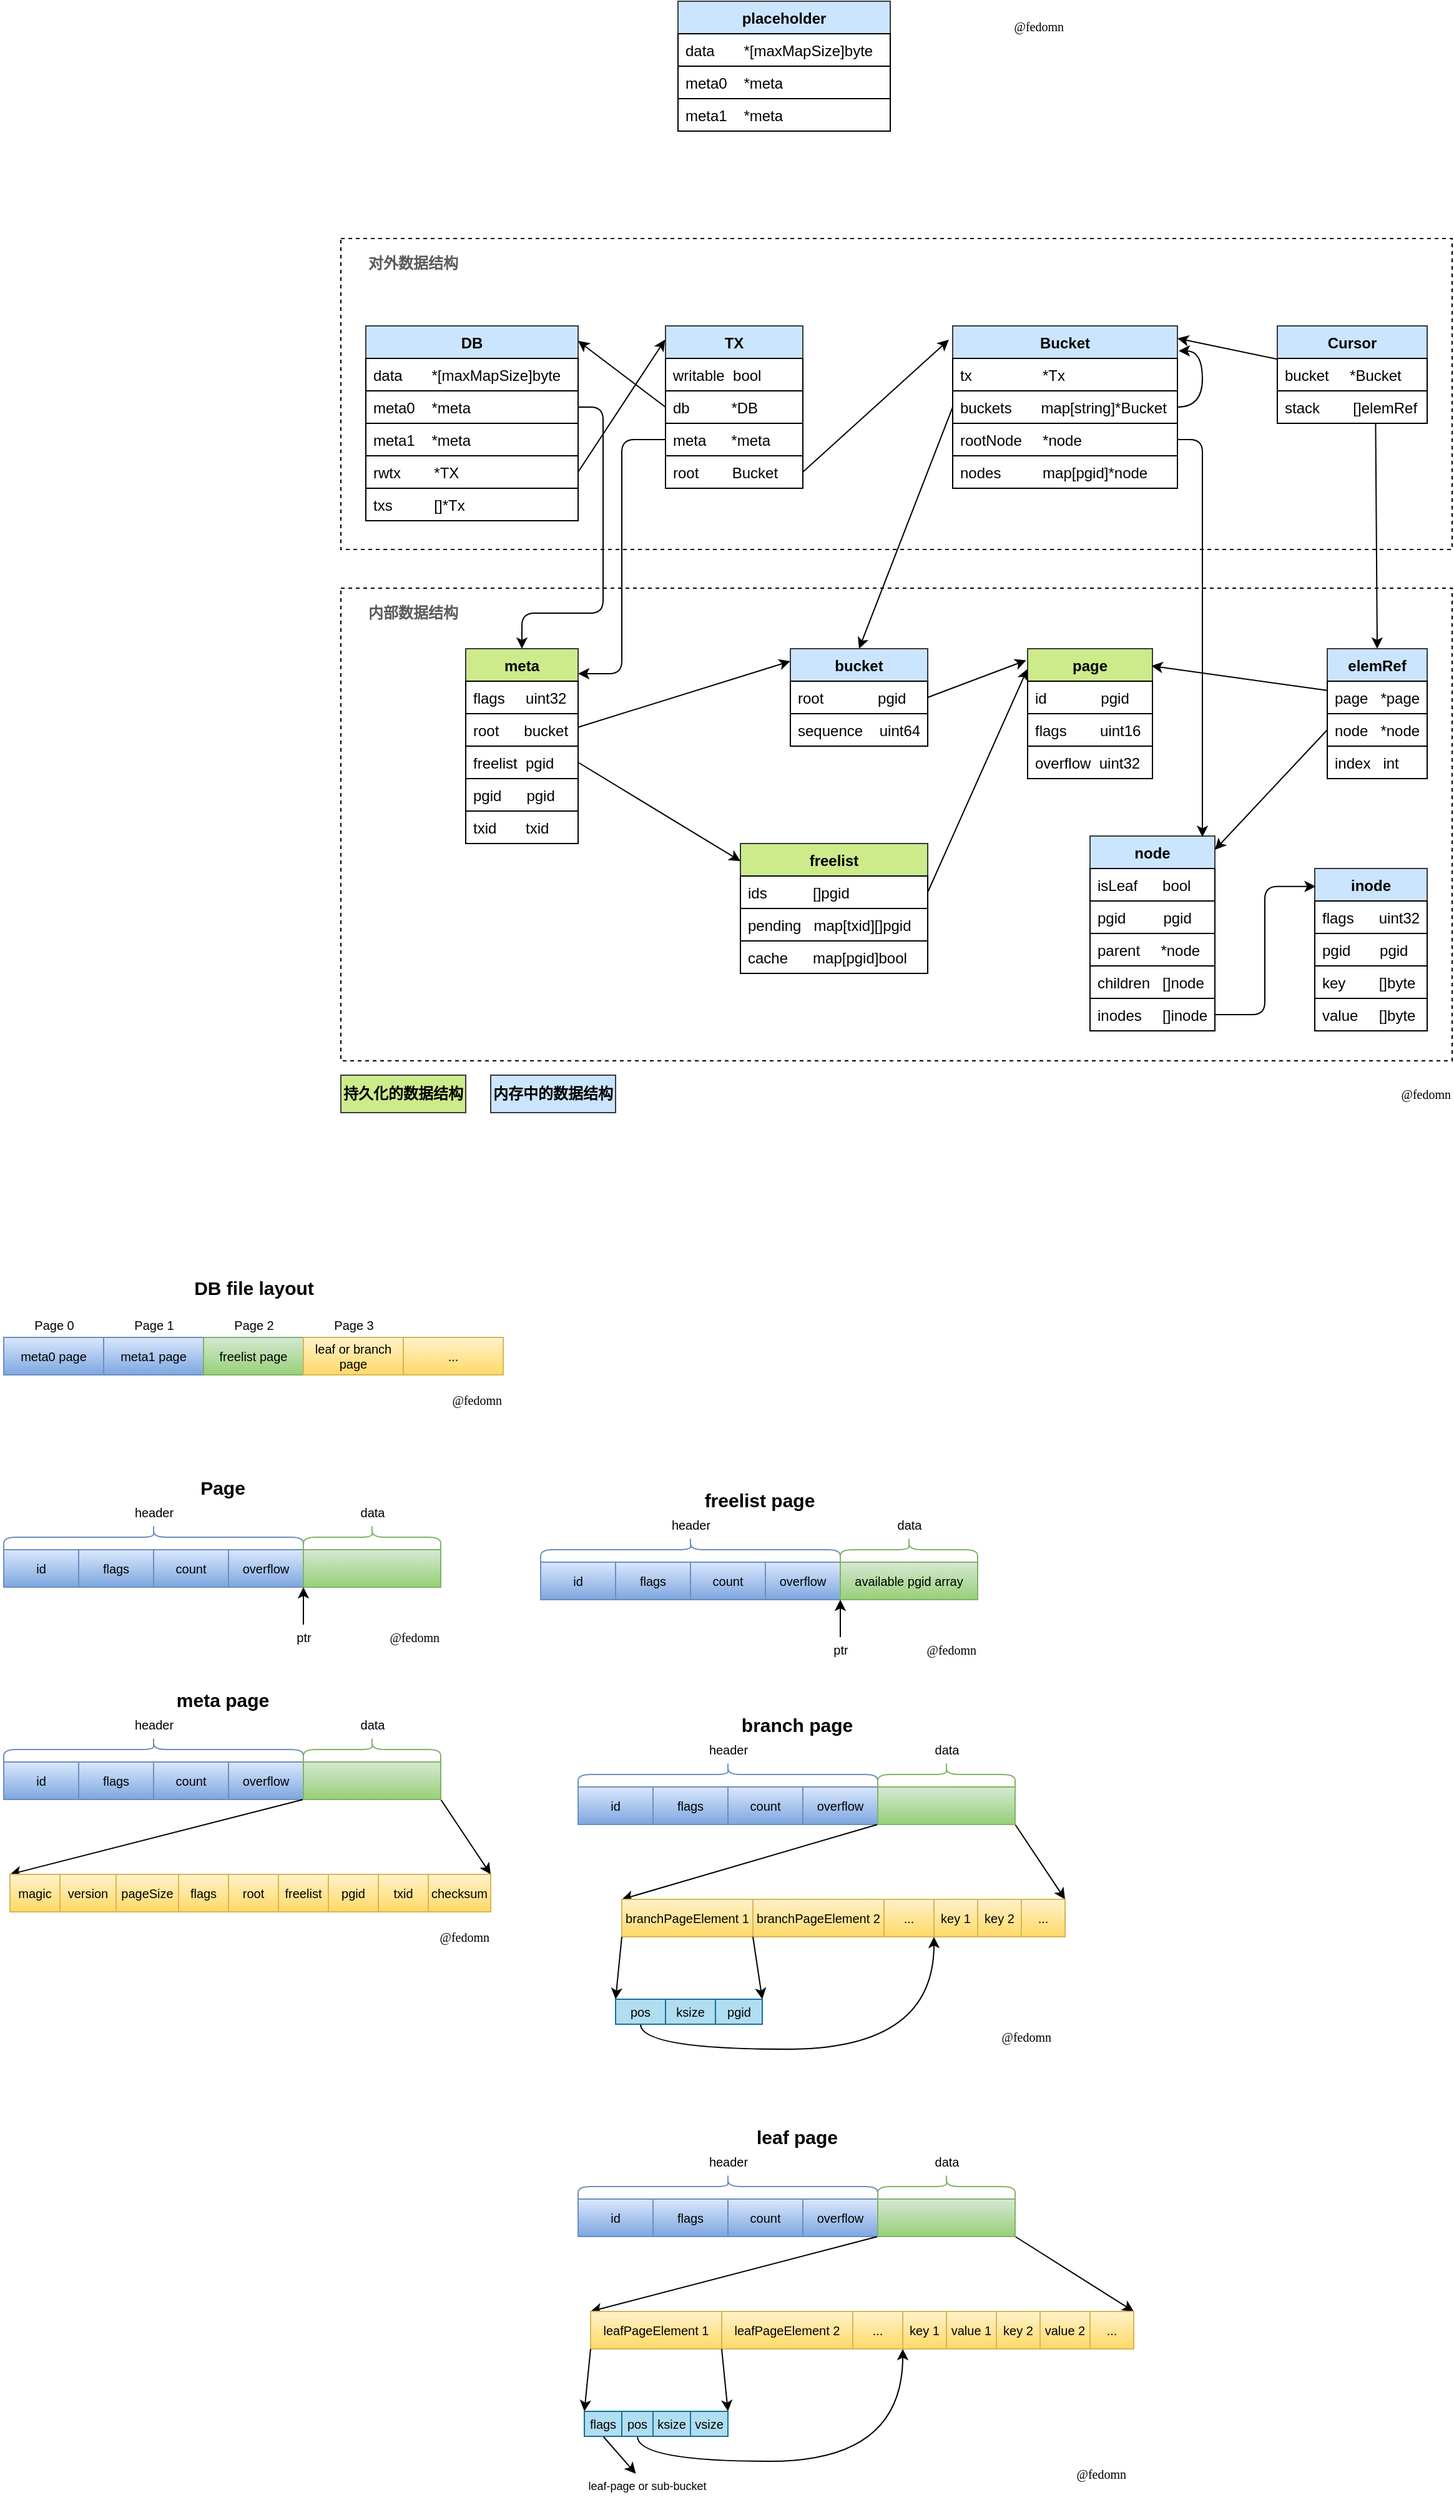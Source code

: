 <mxfile version="14.2.7" type="device"><diagram id="7A-cFMW4e_pg1NC5yYTy" name="Page-1"><mxGraphModel dx="678" dy="746" grid="1" gridSize="10" guides="1" tooltips="1" connect="1" arrows="1" fold="1" page="1" pageScale="1" pageWidth="3300" pageHeight="4681" math="0" shadow="0"><root><mxCell id="0"/><mxCell id="1" parent="0"/><mxCell id="YaYbznPoxiHA-DA2qYGH-130" value="" style="rounded=0;whiteSpace=wrap;html=1;labelBackgroundColor=none;sketch=0;strokeColor=#000000;fillColor=none;fontColor=#5C5C5C;align=left;dashed=1;" parent="1" vertex="1"><mxGeometry x="370" y="550" width="890" height="378.5" as="geometry"/></mxCell><mxCell id="YaYbznPoxiHA-DA2qYGH-129" value="" style="rounded=0;whiteSpace=wrap;html=1;labelBackgroundColor=none;sketch=0;strokeColor=#000000;fillColor=none;fontColor=#5C5C5C;align=left;dashed=1;" parent="1" vertex="1"><mxGeometry x="370" y="270" width="890" height="249" as="geometry"/></mxCell><mxCell id="YaYbznPoxiHA-DA2qYGH-59" value="placeholder" style="swimlane;fontStyle=1;align=center;verticalAlign=top;childLayout=stackLayout;horizontal=1;startSize=26;horizontalStack=0;resizeParent=1;resizeParentMax=0;resizeLast=0;collapsible=1;marginBottom=0;rounded=0;sketch=0;strokeColor=#36393d;fillColor=#cce5ff;" parent="1" vertex="1"><mxGeometry x="640" y="80" width="170" height="104" as="geometry"><mxRectangle x="400" y="340" width="50" height="26" as="alternateBounds"/></mxGeometry></mxCell><mxCell id="YaYbznPoxiHA-DA2qYGH-60" value="data       *[maxMapSize]byte" style="text;fillColor=none;align=left;verticalAlign=middle;spacingLeft=4;spacingRight=4;overflow=hidden;rotatable=0;points=[[0,0.5],[1,0.5]];portConstraint=eastwest;strokeColor=#000000;labelPosition=center;verticalLabelPosition=middle;labelBorderColor=none;labelBackgroundColor=none;" parent="YaYbznPoxiHA-DA2qYGH-59" vertex="1"><mxGeometry y="26" width="170" height="26" as="geometry"/></mxCell><object label="meta0    *meta" id="YaYbznPoxiHA-DA2qYGH-61"><mxCell style="text;align=left;verticalAlign=middle;spacingLeft=4;spacingRight=4;overflow=hidden;rotatable=0;points=[[0,0.5],[1,0.5]];portConstraint=eastwest;strokeColor=#000000;labelPosition=center;verticalLabelPosition=middle;labelBorderColor=none;labelBackgroundColor=none;" parent="YaYbznPoxiHA-DA2qYGH-59" vertex="1"><mxGeometry y="52" width="170" height="26" as="geometry"/></mxCell></object><object label="meta1    *meta" id="YaYbznPoxiHA-DA2qYGH-62"><mxCell style="text;fillColor=none;align=left;verticalAlign=middle;spacingLeft=4;spacingRight=4;overflow=hidden;rotatable=0;points=[[0,0.5],[1,0.5]];portConstraint=eastwest;strokeColor=#000000;labelPosition=center;verticalLabelPosition=middle;labelBorderColor=none;labelBackgroundColor=none;" parent="YaYbznPoxiHA-DA2qYGH-59" vertex="1"><mxGeometry y="78" width="170" height="26" as="geometry"/></mxCell></object><mxCell id="YaYbznPoxiHA-DA2qYGH-19" value="DB" style="swimlane;fontStyle=1;align=center;verticalAlign=top;childLayout=stackLayout;horizontal=1;startSize=26;horizontalStack=0;resizeParent=1;resizeParentMax=0;resizeLast=0;collapsible=1;marginBottom=0;rounded=0;sketch=0;strokeColor=#36393d;fillColor=#cce5ff;" parent="1" vertex="1"><mxGeometry x="390" y="340" width="170" height="156" as="geometry"><mxRectangle x="400" y="340" width="50" height="26" as="alternateBounds"/></mxGeometry></mxCell><mxCell id="YaYbznPoxiHA-DA2qYGH-20" value="data       *[maxMapSize]byte" style="text;fillColor=none;align=left;verticalAlign=middle;spacingLeft=4;spacingRight=4;overflow=hidden;rotatable=0;points=[[0,0.5],[1,0.5]];portConstraint=eastwest;strokeColor=#000000;labelPosition=center;verticalLabelPosition=middle;labelBorderColor=none;labelBackgroundColor=none;" parent="YaYbznPoxiHA-DA2qYGH-19" vertex="1"><mxGeometry y="26" width="170" height="26" as="geometry"/></mxCell><object label="meta0    *meta" id="YaYbznPoxiHA-DA2qYGH-22"><mxCell style="text;align=left;verticalAlign=middle;spacingLeft=4;spacingRight=4;overflow=hidden;rotatable=0;points=[[0,0.5],[1,0.5]];portConstraint=eastwest;strokeColor=#000000;labelPosition=center;verticalLabelPosition=middle;labelBorderColor=none;labelBackgroundColor=none;" parent="YaYbznPoxiHA-DA2qYGH-19" vertex="1"><mxGeometry y="52" width="170" height="26" as="geometry"/></mxCell></object><object label="meta1    *meta" id="YaYbznPoxiHA-DA2qYGH-56"><mxCell style="text;fillColor=none;align=left;verticalAlign=middle;spacingLeft=4;spacingRight=4;overflow=hidden;rotatable=0;points=[[0,0.5],[1,0.5]];portConstraint=eastwest;strokeColor=#000000;labelPosition=center;verticalLabelPosition=middle;labelBorderColor=none;labelBackgroundColor=none;" parent="YaYbznPoxiHA-DA2qYGH-19" vertex="1"><mxGeometry y="78" width="170" height="26" as="geometry"/></mxCell></object><object label="rwtx        *TX" id="YaYbznPoxiHA-DA2qYGH-57"><mxCell style="text;fillColor=none;align=left;verticalAlign=middle;spacingLeft=4;spacingRight=4;overflow=hidden;rotatable=0;points=[[0,0.5],[1,0.5]];portConstraint=eastwest;strokeColor=#000000;labelPosition=center;verticalLabelPosition=middle;labelBorderColor=none;labelBackgroundColor=none;" parent="YaYbznPoxiHA-DA2qYGH-19" vertex="1"><mxGeometry y="104" width="170" height="26" as="geometry"/></mxCell></object><object label="txs          []*Tx" id="YaYbznPoxiHA-DA2qYGH-58"><mxCell style="text;fillColor=none;align=left;verticalAlign=middle;spacingLeft=4;spacingRight=4;overflow=hidden;rotatable=0;points=[[0,0.5],[1,0.5]];portConstraint=eastwest;strokeColor=#000000;labelPosition=center;verticalLabelPosition=middle;labelBorderColor=none;labelBackgroundColor=none;" parent="YaYbznPoxiHA-DA2qYGH-19" vertex="1"><mxGeometry y="130" width="170" height="26" as="geometry"/></mxCell></object><mxCell id="YaYbznPoxiHA-DA2qYGH-65" value="TX" style="swimlane;fontStyle=1;align=center;verticalAlign=top;childLayout=stackLayout;horizontal=1;startSize=26;horizontalStack=0;resizeParent=1;resizeParentMax=0;resizeLast=0;collapsible=1;marginBottom=0;rounded=0;sketch=0;strokeColor=#36393d;fillColor=#cce5ff;" parent="1" vertex="1"><mxGeometry x="630" y="340" width="110" height="130" as="geometry"><mxRectangle x="400" y="340" width="50" height="26" as="alternateBounds"/></mxGeometry></mxCell><mxCell id="YaYbznPoxiHA-DA2qYGH-66" value="writable  bool" style="text;fillColor=none;align=left;verticalAlign=middle;spacingLeft=4;spacingRight=4;overflow=hidden;rotatable=0;points=[[0,0.5],[1,0.5]];portConstraint=eastwest;strokeColor=#000000;labelPosition=center;verticalLabelPosition=middle;labelBorderColor=none;labelBackgroundColor=none;" parent="YaYbznPoxiHA-DA2qYGH-65" vertex="1"><mxGeometry y="26" width="110" height="26" as="geometry"/></mxCell><object label="db          *DB" id="YaYbznPoxiHA-DA2qYGH-67"><mxCell style="text;align=left;verticalAlign=middle;spacingLeft=4;spacingRight=4;overflow=hidden;rotatable=0;points=[[0,0.5],[1,0.5]];portConstraint=eastwest;strokeColor=#000000;labelPosition=center;verticalLabelPosition=middle;labelBorderColor=none;labelBackgroundColor=none;" parent="YaYbznPoxiHA-DA2qYGH-65" vertex="1"><mxGeometry y="52" width="110" height="26" as="geometry"/></mxCell></object><object label="meta      *meta" id="YaYbznPoxiHA-DA2qYGH-68"><mxCell style="text;fillColor=none;align=left;verticalAlign=middle;spacingLeft=4;spacingRight=4;overflow=hidden;rotatable=0;points=[[0,0.5],[1,0.5]];portConstraint=eastwest;strokeColor=#000000;labelPosition=center;verticalLabelPosition=middle;labelBorderColor=none;labelBackgroundColor=none;" parent="YaYbznPoxiHA-DA2qYGH-65" vertex="1"><mxGeometry y="78" width="110" height="26" as="geometry"/></mxCell></object><object label="root        Bucket" id="YaYbznPoxiHA-DA2qYGH-69"><mxCell style="text;fillColor=none;align=left;verticalAlign=middle;spacingLeft=4;spacingRight=4;overflow=hidden;rotatable=0;points=[[0,0.5],[1,0.5]];portConstraint=eastwest;strokeColor=#000000;labelPosition=center;verticalLabelPosition=middle;labelBorderColor=none;labelBackgroundColor=none;" parent="YaYbznPoxiHA-DA2qYGH-65" vertex="1"><mxGeometry y="104" width="110" height="26" as="geometry"/></mxCell></object><mxCell id="YaYbznPoxiHA-DA2qYGH-70" value="Bucket" style="swimlane;fontStyle=1;align=center;verticalAlign=top;childLayout=stackLayout;horizontal=1;startSize=26;horizontalStack=0;resizeParent=1;resizeParentMax=0;resizeLast=0;collapsible=1;marginBottom=0;rounded=0;sketch=0;strokeColor=#36393d;fillColor=#cce5ff;" parent="1" vertex="1"><mxGeometry x="860" y="340" width="180" height="130" as="geometry"><mxRectangle x="400" y="340" width="50" height="26" as="alternateBounds"/></mxGeometry></mxCell><mxCell id="YaYbznPoxiHA-DA2qYGH-71" value="tx                 *Tx" style="text;fillColor=none;align=left;verticalAlign=middle;spacingLeft=4;spacingRight=4;overflow=hidden;rotatable=0;points=[[0,0.5],[1,0.5]];portConstraint=eastwest;strokeColor=#000000;labelPosition=center;verticalLabelPosition=middle;labelBorderColor=none;labelBackgroundColor=none;" parent="YaYbznPoxiHA-DA2qYGH-70" vertex="1"><mxGeometry y="26" width="180" height="26" as="geometry"/></mxCell><object label="buckets       map[string]*Bucket" id="YaYbznPoxiHA-DA2qYGH-72"><mxCell style="text;align=left;verticalAlign=middle;spacingLeft=4;spacingRight=4;overflow=hidden;rotatable=0;points=[[0,0.5],[1,0.5]];portConstraint=eastwest;strokeColor=#000000;labelPosition=center;verticalLabelPosition=middle;labelBorderColor=none;labelBackgroundColor=none;" parent="YaYbznPoxiHA-DA2qYGH-70" vertex="1"><mxGeometry y="52" width="180" height="26" as="geometry"/></mxCell></object><object label="rootNode     *node" id="YaYbznPoxiHA-DA2qYGH-73"><mxCell style="text;fillColor=none;align=left;verticalAlign=middle;spacingLeft=4;spacingRight=4;overflow=hidden;rotatable=0;points=[[0,0.5],[1,0.5]];portConstraint=eastwest;strokeColor=#000000;labelPosition=center;verticalLabelPosition=middle;labelBorderColor=none;labelBackgroundColor=none;" parent="YaYbznPoxiHA-DA2qYGH-70" vertex="1"><mxGeometry y="78" width="180" height="26" as="geometry"/></mxCell></object><object label="nodes          map[pgid]*node" id="YaYbznPoxiHA-DA2qYGH-74"><mxCell style="text;fillColor=none;align=left;verticalAlign=middle;spacingLeft=4;spacingRight=4;overflow=hidden;rotatable=0;points=[[0,0.5],[1,0.5]];portConstraint=eastwest;strokeColor=#000000;labelPosition=center;verticalLabelPosition=middle;labelBorderColor=none;labelBackgroundColor=none;" parent="YaYbznPoxiHA-DA2qYGH-70" vertex="1"><mxGeometry y="104" width="180" height="26" as="geometry"/></mxCell></object><mxCell id="YaYbznPoxiHA-DA2qYGH-116" style="edgeStyle=orthogonalEdgeStyle;rounded=1;sketch=0;orthogonalLoop=1;jettySize=auto;html=1;strokeColor=#000000;fillColor=#21C0A5;fontColor=#5C5C5C;curved=1;exitX=1;exitY=0.5;exitDx=0;exitDy=0;" parent="YaYbznPoxiHA-DA2qYGH-70" source="YaYbznPoxiHA-DA2qYGH-72" edge="1"><mxGeometry relative="1" as="geometry"><mxPoint x="181" y="20" as="targetPoint"/><Array as="points"><mxPoint x="200" y="65"/><mxPoint x="200" y="20"/></Array></mxGeometry></mxCell><mxCell id="YaYbznPoxiHA-DA2qYGH-75" value="Cursor" style="swimlane;fontStyle=1;align=center;verticalAlign=top;childLayout=stackLayout;horizontal=1;startSize=26;horizontalStack=0;resizeParent=1;resizeParentMax=0;resizeLast=0;collapsible=1;marginBottom=0;rounded=0;sketch=0;strokeColor=#36393d;fillColor=#cce5ff;" parent="1" vertex="1"><mxGeometry x="1120" y="340" width="120" height="78" as="geometry"><mxRectangle x="400" y="340" width="50" height="26" as="alternateBounds"/></mxGeometry></mxCell><mxCell id="YaYbznPoxiHA-DA2qYGH-76" value="bucket     *Bucket" style="text;fillColor=none;align=left;verticalAlign=middle;spacingLeft=4;spacingRight=4;overflow=hidden;rotatable=0;points=[[0,0.5],[1,0.5]];portConstraint=eastwest;strokeColor=#000000;labelPosition=center;verticalLabelPosition=middle;labelBorderColor=none;labelBackgroundColor=none;" parent="YaYbznPoxiHA-DA2qYGH-75" vertex="1"><mxGeometry y="26" width="120" height="26" as="geometry"/></mxCell><object label="stack        []elemRef" id="YaYbznPoxiHA-DA2qYGH-77"><mxCell style="text;align=left;verticalAlign=middle;spacingLeft=4;spacingRight=4;overflow=hidden;rotatable=0;points=[[0,0.5],[1,0.5]];portConstraint=eastwest;strokeColor=#000000;labelPosition=center;verticalLabelPosition=middle;labelBorderColor=none;labelBackgroundColor=none;" parent="YaYbznPoxiHA-DA2qYGH-75" vertex="1"><mxGeometry y="52" width="120" height="26" as="geometry"/></mxCell></object><mxCell id="YaYbznPoxiHA-DA2qYGH-79" value="elemRef" style="swimlane;fontStyle=1;align=center;verticalAlign=top;childLayout=stackLayout;horizontal=1;startSize=26;horizontalStack=0;resizeParent=1;resizeParentMax=0;resizeLast=0;collapsible=1;marginBottom=0;rounded=0;sketch=0;strokeColor=#36393d;fillColor=#cce5ff;" parent="1" vertex="1"><mxGeometry x="1160" y="598.5" width="80" height="104" as="geometry"><mxRectangle x="400" y="340" width="50" height="26" as="alternateBounds"/></mxGeometry></mxCell><mxCell id="YaYbznPoxiHA-DA2qYGH-80" value="page   *page" style="text;fillColor=none;align=left;verticalAlign=middle;spacingLeft=4;spacingRight=4;overflow=hidden;rotatable=0;points=[[0,0.5],[1,0.5]];portConstraint=eastwest;strokeColor=#000000;labelPosition=center;verticalLabelPosition=middle;labelBorderColor=none;labelBackgroundColor=none;" parent="YaYbznPoxiHA-DA2qYGH-79" vertex="1"><mxGeometry y="26" width="80" height="26" as="geometry"/></mxCell><object label="node   *node" id="YaYbznPoxiHA-DA2qYGH-81"><mxCell style="text;align=left;verticalAlign=middle;spacingLeft=4;spacingRight=4;overflow=hidden;rotatable=0;points=[[0,0.5],[1,0.5]];portConstraint=eastwest;strokeColor=#000000;labelPosition=center;verticalLabelPosition=middle;labelBorderColor=none;labelBackgroundColor=none;" parent="YaYbznPoxiHA-DA2qYGH-79" vertex="1"><mxGeometry y="52" width="80" height="26" as="geometry"/></mxCell></object><object label="index   int" id="YaYbznPoxiHA-DA2qYGH-82"><mxCell style="text;fillColor=none;align=left;verticalAlign=middle;spacingLeft=4;spacingRight=4;overflow=hidden;rotatable=0;points=[[0,0.5],[1,0.5]];portConstraint=eastwest;strokeColor=#000000;labelPosition=center;verticalLabelPosition=middle;labelBorderColor=none;labelBackgroundColor=none;" parent="YaYbznPoxiHA-DA2qYGH-79" vertex="1"><mxGeometry y="78" width="80" height="26" as="geometry"/></mxCell></object><mxCell id="YaYbznPoxiHA-DA2qYGH-83" value="node" style="swimlane;fontStyle=1;align=center;verticalAlign=top;childLayout=stackLayout;horizontal=1;startSize=26;horizontalStack=0;resizeParent=1;resizeParentMax=0;resizeLast=0;collapsible=1;marginBottom=0;rounded=0;sketch=0;strokeColor=#36393d;fillColor=#cce5ff;" parent="1" vertex="1"><mxGeometry x="970" y="748.5" width="100" height="156" as="geometry"><mxRectangle x="400" y="340" width="50" height="26" as="alternateBounds"/></mxGeometry></mxCell><mxCell id="YaYbznPoxiHA-DA2qYGH-84" value="isLeaf      bool" style="text;fillColor=none;align=left;verticalAlign=middle;spacingLeft=4;spacingRight=4;overflow=hidden;rotatable=0;points=[[0,0.5],[1,0.5]];portConstraint=eastwest;strokeColor=#000000;labelPosition=center;verticalLabelPosition=middle;labelBorderColor=none;labelBackgroundColor=none;" parent="YaYbznPoxiHA-DA2qYGH-83" vertex="1"><mxGeometry y="26" width="100" height="26" as="geometry"/></mxCell><mxCell id="YaYbznPoxiHA-DA2qYGH-87" value="pgid         pgid" style="text;fillColor=none;align=left;verticalAlign=middle;spacingLeft=4;spacingRight=4;overflow=hidden;rotatable=0;points=[[0,0.5],[1,0.5]];portConstraint=eastwest;strokeColor=#000000;labelPosition=center;verticalLabelPosition=middle;labelBorderColor=none;labelBackgroundColor=none;" parent="YaYbznPoxiHA-DA2qYGH-83" vertex="1"><mxGeometry y="52" width="100" height="26" as="geometry"/></mxCell><object label="parent     *node" id="YaYbznPoxiHA-DA2qYGH-85"><mxCell style="text;align=left;verticalAlign=middle;spacingLeft=4;spacingRight=4;overflow=hidden;rotatable=0;points=[[0,0.5],[1,0.5]];portConstraint=eastwest;strokeColor=#000000;labelPosition=center;verticalLabelPosition=middle;labelBorderColor=none;labelBackgroundColor=none;" parent="YaYbznPoxiHA-DA2qYGH-83" vertex="1"><mxGeometry y="78" width="100" height="26" as="geometry"/></mxCell></object><object label="children   []node" id="YaYbznPoxiHA-DA2qYGH-86"><mxCell style="text;fillColor=none;align=left;verticalAlign=middle;spacingLeft=4;spacingRight=4;overflow=hidden;rotatable=0;points=[[0,0.5],[1,0.5]];portConstraint=eastwest;strokeColor=#000000;labelPosition=center;verticalLabelPosition=middle;labelBorderColor=none;labelBackgroundColor=none;" parent="YaYbznPoxiHA-DA2qYGH-83" vertex="1"><mxGeometry y="104" width="100" height="26" as="geometry"/></mxCell></object><object label="inodes     []inode" id="YaYbznPoxiHA-DA2qYGH-88"><mxCell style="text;fillColor=none;align=left;verticalAlign=middle;spacingLeft=4;spacingRight=4;overflow=hidden;rotatable=0;points=[[0,0.5],[1,0.5]];portConstraint=eastwest;strokeColor=#000000;labelPosition=center;verticalLabelPosition=middle;labelBorderColor=none;labelBackgroundColor=none;" parent="YaYbznPoxiHA-DA2qYGH-83" vertex="1"><mxGeometry y="130" width="100" height="26" as="geometry"/></mxCell></object><mxCell id="YaYbznPoxiHA-DA2qYGH-89" value="page" style="swimlane;fontStyle=1;align=center;verticalAlign=top;childLayout=stackLayout;horizontal=1;startSize=26;horizontalStack=0;resizeParent=1;resizeParentMax=0;resizeLast=0;collapsible=1;marginBottom=0;rounded=0;sketch=0;strokeColor=#36393d;fillColor=#cdeb8b;" parent="1" vertex="1"><mxGeometry x="920" y="598.5" width="100" height="104" as="geometry"><mxRectangle x="400" y="340" width="50" height="26" as="alternateBounds"/></mxGeometry></mxCell><mxCell id="YaYbznPoxiHA-DA2qYGH-90" value="id             pgid" style="text;fillColor=none;align=left;verticalAlign=middle;spacingLeft=4;spacingRight=4;overflow=hidden;rotatable=0;points=[[0,0.5],[1,0.5]];portConstraint=eastwest;strokeColor=#000000;labelPosition=center;verticalLabelPosition=middle;labelBorderColor=none;labelBackgroundColor=none;" parent="YaYbznPoxiHA-DA2qYGH-89" vertex="1"><mxGeometry y="26" width="100" height="26" as="geometry"/></mxCell><object label="flags        uint16" id="YaYbznPoxiHA-DA2qYGH-91"><mxCell style="text;align=left;verticalAlign=middle;spacingLeft=4;spacingRight=4;overflow=hidden;rotatable=0;points=[[0,0.5],[1,0.5]];portConstraint=eastwest;strokeColor=#000000;labelPosition=center;verticalLabelPosition=middle;labelBorderColor=none;labelBackgroundColor=none;" parent="YaYbznPoxiHA-DA2qYGH-89" vertex="1"><mxGeometry y="52" width="100" height="26" as="geometry"/></mxCell></object><object label="overflow  uint32" id="YaYbznPoxiHA-DA2qYGH-92"><mxCell style="text;fillColor=none;align=left;verticalAlign=middle;spacingLeft=4;spacingRight=4;overflow=hidden;rotatable=0;points=[[0,0.5],[1,0.5]];portConstraint=eastwest;strokeColor=#000000;labelPosition=center;verticalLabelPosition=middle;labelBorderColor=none;labelBackgroundColor=none;" parent="YaYbznPoxiHA-DA2qYGH-89" vertex="1"><mxGeometry y="78" width="100" height="26" as="geometry"/></mxCell></object><mxCell id="YaYbznPoxiHA-DA2qYGH-93" value="freelist" style="swimlane;fontStyle=1;align=center;verticalAlign=top;childLayout=stackLayout;horizontal=1;startSize=26;horizontalStack=0;resizeParent=1;resizeParentMax=0;resizeLast=0;collapsible=1;marginBottom=0;rounded=0;sketch=0;strokeColor=#36393d;fillColor=#cdeb8b;" parent="1" vertex="1"><mxGeometry x="690" y="754.5" width="150" height="104" as="geometry"><mxRectangle x="400" y="340" width="50" height="26" as="alternateBounds"/></mxGeometry></mxCell><mxCell id="YaYbznPoxiHA-DA2qYGH-94" value="ids           []pgid" style="text;fillColor=none;align=left;verticalAlign=middle;spacingLeft=4;spacingRight=4;overflow=hidden;rotatable=0;points=[[0,0.5],[1,0.5]];portConstraint=eastwest;strokeColor=#000000;labelPosition=center;verticalLabelPosition=middle;labelBorderColor=none;labelBackgroundColor=none;" parent="YaYbznPoxiHA-DA2qYGH-93" vertex="1"><mxGeometry y="26" width="150" height="26" as="geometry"/></mxCell><object label="pending   map[txid][]pgid" id="YaYbznPoxiHA-DA2qYGH-95"><mxCell style="text;align=left;verticalAlign=middle;spacingLeft=4;spacingRight=4;overflow=hidden;rotatable=0;points=[[0,0.5],[1,0.5]];portConstraint=eastwest;strokeColor=#000000;labelPosition=center;verticalLabelPosition=middle;labelBorderColor=none;labelBackgroundColor=none;" parent="YaYbznPoxiHA-DA2qYGH-93" vertex="1"><mxGeometry y="52" width="150" height="26" as="geometry"/></mxCell></object><object label="cache      map[pgid]bool" id="YaYbznPoxiHA-DA2qYGH-96"><mxCell style="text;fillColor=none;align=left;verticalAlign=middle;spacingLeft=4;spacingRight=4;overflow=hidden;rotatable=0;points=[[0,0.5],[1,0.5]];portConstraint=eastwest;strokeColor=#000000;labelPosition=center;verticalLabelPosition=middle;labelBorderColor=none;labelBackgroundColor=none;" parent="YaYbznPoxiHA-DA2qYGH-93" vertex="1"><mxGeometry y="78" width="150" height="26" as="geometry"/></mxCell></object><mxCell id="YaYbznPoxiHA-DA2qYGH-97" value="inode" style="swimlane;fontStyle=1;align=center;verticalAlign=top;childLayout=stackLayout;horizontal=1;startSize=26;horizontalStack=0;resizeParent=1;resizeParentMax=0;resizeLast=0;collapsible=1;marginBottom=0;rounded=0;sketch=0;strokeColor=#36393d;fillColor=#cce5ff;" parent="1" vertex="1"><mxGeometry x="1150" y="774.5" width="90" height="130" as="geometry"><mxRectangle x="400" y="340" width="50" height="26" as="alternateBounds"/></mxGeometry></mxCell><mxCell id="YaYbznPoxiHA-DA2qYGH-98" value="flags      uint32" style="text;fillColor=none;align=left;verticalAlign=middle;spacingLeft=4;spacingRight=4;overflow=hidden;rotatable=0;points=[[0,0.5],[1,0.5]];portConstraint=eastwest;strokeColor=#000000;labelPosition=center;verticalLabelPosition=middle;labelBorderColor=none;labelBackgroundColor=none;" parent="YaYbznPoxiHA-DA2qYGH-97" vertex="1"><mxGeometry y="26" width="90" height="26" as="geometry"/></mxCell><object label="pgid       pgid" id="YaYbznPoxiHA-DA2qYGH-99"><mxCell style="text;align=left;verticalAlign=middle;spacingLeft=4;spacingRight=4;overflow=hidden;rotatable=0;points=[[0,0.5],[1,0.5]];portConstraint=eastwest;strokeColor=#000000;labelPosition=center;verticalLabelPosition=middle;labelBorderColor=none;labelBackgroundColor=none;" parent="YaYbznPoxiHA-DA2qYGH-97" vertex="1"><mxGeometry y="52" width="90" height="26" as="geometry"/></mxCell></object><object label="key        []byte" id="YaYbznPoxiHA-DA2qYGH-100"><mxCell style="text;fillColor=none;align=left;verticalAlign=middle;spacingLeft=4;spacingRight=4;overflow=hidden;rotatable=0;points=[[0,0.5],[1,0.5]];portConstraint=eastwest;strokeColor=#000000;labelPosition=center;verticalLabelPosition=middle;labelBorderColor=none;labelBackgroundColor=none;" parent="YaYbznPoxiHA-DA2qYGH-97" vertex="1"><mxGeometry y="78" width="90" height="26" as="geometry"/></mxCell></object><object label="value     []byte" id="YaYbznPoxiHA-DA2qYGH-101"><mxCell style="text;fillColor=none;align=left;verticalAlign=middle;spacingLeft=4;spacingRight=4;overflow=hidden;rotatable=0;points=[[0,0.5],[1,0.5]];portConstraint=eastwest;strokeColor=#000000;labelPosition=center;verticalLabelPosition=middle;labelBorderColor=none;labelBackgroundColor=none;" parent="YaYbznPoxiHA-DA2qYGH-97" vertex="1"><mxGeometry y="104" width="90" height="26" as="geometry"/></mxCell></object><mxCell id="YaYbznPoxiHA-DA2qYGH-102" value="bucket" style="swimlane;fontStyle=1;align=center;verticalAlign=top;childLayout=stackLayout;horizontal=1;startSize=26;horizontalStack=0;resizeParent=1;resizeParentMax=0;resizeLast=0;collapsible=1;marginBottom=0;rounded=0;sketch=0;strokeColor=#36393d;fillColor=#cce5ff;" parent="1" vertex="1"><mxGeometry x="730" y="598.5" width="110" height="78" as="geometry"><mxRectangle x="400" y="340" width="50" height="26" as="alternateBounds"/></mxGeometry></mxCell><mxCell id="YaYbznPoxiHA-DA2qYGH-103" value="root             pgid" style="text;fillColor=none;align=left;verticalAlign=middle;spacingLeft=4;spacingRight=4;overflow=hidden;rotatable=0;points=[[0,0.5],[1,0.5]];portConstraint=eastwest;strokeColor=#000000;labelPosition=center;verticalLabelPosition=middle;labelBorderColor=none;labelBackgroundColor=none;" parent="YaYbznPoxiHA-DA2qYGH-102" vertex="1"><mxGeometry y="26" width="110" height="26" as="geometry"/></mxCell><object label="sequence    uint64" id="YaYbznPoxiHA-DA2qYGH-104"><mxCell style="text;align=left;verticalAlign=middle;spacingLeft=4;spacingRight=4;overflow=hidden;rotatable=0;points=[[0,0.5],[1,0.5]];portConstraint=eastwest;strokeColor=#000000;labelPosition=center;verticalLabelPosition=middle;labelBorderColor=none;labelBackgroundColor=none;" parent="YaYbznPoxiHA-DA2qYGH-102" vertex="1"><mxGeometry y="52" width="110" height="26" as="geometry"/></mxCell></object><mxCell id="YaYbznPoxiHA-DA2qYGH-106" value="meta" style="swimlane;fontStyle=1;align=center;verticalAlign=top;childLayout=stackLayout;horizontal=1;startSize=26;horizontalStack=0;resizeParent=1;resizeParentMax=0;resizeLast=0;collapsible=1;marginBottom=0;rounded=0;sketch=0;strokeColor=#36393d;fillColor=#cdeb8b;" parent="1" vertex="1"><mxGeometry x="470" y="598.5" width="90" height="156" as="geometry"><mxRectangle x="400" y="340" width="50" height="26" as="alternateBounds"/></mxGeometry></mxCell><mxCell id="YaYbznPoxiHA-DA2qYGH-107" value="flags     uint32" style="text;fillColor=none;align=left;verticalAlign=middle;spacingLeft=4;spacingRight=4;overflow=hidden;rotatable=0;points=[[0,0.5],[1,0.5]];portConstraint=eastwest;strokeColor=#000000;labelPosition=center;verticalLabelPosition=middle;labelBorderColor=none;labelBackgroundColor=none;" parent="YaYbznPoxiHA-DA2qYGH-106" vertex="1"><mxGeometry y="26" width="90" height="26" as="geometry"/></mxCell><object label="root      bucket" id="YaYbznPoxiHA-DA2qYGH-108"><mxCell style="text;align=left;verticalAlign=middle;spacingLeft=4;spacingRight=4;overflow=hidden;rotatable=0;points=[[0,0.5],[1,0.5]];portConstraint=eastwest;strokeColor=#000000;labelPosition=center;verticalLabelPosition=middle;labelBorderColor=none;labelBackgroundColor=none;" parent="YaYbznPoxiHA-DA2qYGH-106" vertex="1"><mxGeometry y="52" width="90" height="26" as="geometry"/></mxCell></object><object label="freelist  pgid" id="YaYbznPoxiHA-DA2qYGH-109"><mxCell style="text;fillColor=none;align=left;verticalAlign=middle;spacingLeft=4;spacingRight=4;overflow=hidden;rotatable=0;points=[[0,0.5],[1,0.5]];portConstraint=eastwest;strokeColor=#000000;labelPosition=center;verticalLabelPosition=middle;labelBorderColor=none;labelBackgroundColor=none;" parent="YaYbznPoxiHA-DA2qYGH-106" vertex="1"><mxGeometry y="78" width="90" height="26" as="geometry"/></mxCell></object><object label="pgid      pgid" id="YaYbznPoxiHA-DA2qYGH-110"><mxCell style="text;fillColor=none;align=left;verticalAlign=middle;spacingLeft=4;spacingRight=4;overflow=hidden;rotatable=0;points=[[0,0.5],[1,0.5]];portConstraint=eastwest;strokeColor=#000000;labelPosition=center;verticalLabelPosition=middle;labelBorderColor=none;labelBackgroundColor=none;" parent="YaYbznPoxiHA-DA2qYGH-106" vertex="1"><mxGeometry y="104" width="90" height="26" as="geometry"/></mxCell></object><object label="txid       txid" id="YaYbznPoxiHA-DA2qYGH-111"><mxCell style="text;fillColor=none;align=left;verticalAlign=middle;spacingLeft=4;spacingRight=4;overflow=hidden;rotatable=0;points=[[0,0.5],[1,0.5]];portConstraint=eastwest;strokeColor=#000000;labelPosition=center;verticalLabelPosition=middle;labelBorderColor=none;labelBackgroundColor=none;" parent="YaYbznPoxiHA-DA2qYGH-106" vertex="1"><mxGeometry y="130" width="90" height="26" as="geometry"/></mxCell></object><mxCell id="YaYbznPoxiHA-DA2qYGH-112" style="rounded=1;sketch=0;orthogonalLoop=1;jettySize=auto;html=1;fillColor=#21C0A5;fontColor=#5C5C5C;exitX=0;exitY=0.5;exitDx=0;exitDy=0;" parent="1" source="YaYbznPoxiHA-DA2qYGH-67" edge="1"><mxGeometry relative="1" as="geometry"><mxPoint x="560" y="352" as="targetPoint"/></mxGeometry></mxCell><mxCell id="YaYbznPoxiHA-DA2qYGH-113" style="edgeStyle=none;rounded=1;sketch=0;orthogonalLoop=1;jettySize=auto;html=1;strokeColor=#000000;fillColor=#21C0A5;fontColor=#5C5C5C;exitX=1;exitY=0.5;exitDx=0;exitDy=0;entryX=-0.003;entryY=0.085;entryDx=0;entryDy=0;entryPerimeter=0;" parent="1" source="YaYbznPoxiHA-DA2qYGH-57" target="YaYbznPoxiHA-DA2qYGH-65" edge="1"><mxGeometry relative="1" as="geometry"><mxPoint x="628" y="352" as="targetPoint"/></mxGeometry></mxCell><mxCell id="YaYbznPoxiHA-DA2qYGH-114" style="rounded=1;sketch=0;orthogonalLoop=1;jettySize=auto;html=1;strokeColor=#000000;fillColor=#21C0A5;fontColor=#5C5C5C;exitX=1;exitY=0.5;exitDx=0;exitDy=0;entryX=-0.017;entryY=0.085;entryDx=0;entryDy=0;entryPerimeter=0;" parent="1" source="YaYbznPoxiHA-DA2qYGH-69" target="YaYbznPoxiHA-DA2qYGH-70" edge="1"><mxGeometry relative="1" as="geometry"><mxPoint x="700" y="457.0" as="sourcePoint"/><mxPoint x="780" y="351" as="targetPoint"/></mxGeometry></mxCell><mxCell id="YaYbznPoxiHA-DA2qYGH-115" style="rounded=1;sketch=0;orthogonalLoop=1;jettySize=auto;html=1;entryX=1;entryY=0.077;entryDx=0;entryDy=0;strokeColor=#000000;fillColor=#21C0A5;fontColor=#5C5C5C;entryPerimeter=0;" parent="1" source="YaYbznPoxiHA-DA2qYGH-76" target="YaYbznPoxiHA-DA2qYGH-70" edge="1"><mxGeometry relative="1" as="geometry"/></mxCell><mxCell id="YaYbznPoxiHA-DA2qYGH-117" style="edgeStyle=none;rounded=1;sketch=0;orthogonalLoop=1;jettySize=auto;html=1;entryX=0.5;entryY=0;entryDx=0;entryDy=0;strokeColor=#000000;fillColor=#21C0A5;fontColor=#5C5C5C;exitX=0.656;exitY=1;exitDx=0;exitDy=0;exitPerimeter=0;" parent="1" source="YaYbznPoxiHA-DA2qYGH-77" target="YaYbznPoxiHA-DA2qYGH-79" edge="1"><mxGeometry relative="1" as="geometry"/></mxCell><mxCell id="YaYbznPoxiHA-DA2qYGH-118" style="edgeStyle=none;rounded=1;sketch=0;orthogonalLoop=1;jettySize=auto;html=1;strokeColor=#000000;fillColor=#21C0A5;fontColor=#5C5C5C;entryX=0.992;entryY=0.132;entryDx=0;entryDy=0;entryPerimeter=0;" parent="1" source="YaYbznPoxiHA-DA2qYGH-80" target="YaYbznPoxiHA-DA2qYGH-89" edge="1"><mxGeometry relative="1" as="geometry"><mxPoint x="1071" y="612.5" as="targetPoint"/></mxGeometry></mxCell><mxCell id="YaYbznPoxiHA-DA2qYGH-119" style="edgeStyle=none;rounded=1;sketch=0;orthogonalLoop=1;jettySize=auto;html=1;strokeColor=#000000;fillColor=#21C0A5;fontColor=#5C5C5C;exitX=0;exitY=0.5;exitDx=0;exitDy=0;" parent="1" source="YaYbznPoxiHA-DA2qYGH-81" edge="1"><mxGeometry relative="1" as="geometry"><mxPoint x="1070" y="759.5" as="targetPoint"/></mxGeometry></mxCell><mxCell id="YaYbznPoxiHA-DA2qYGH-120" style="edgeStyle=orthogonalEdgeStyle;rounded=1;sketch=0;orthogonalLoop=1;jettySize=auto;html=1;entryX=0.008;entryY=0.111;entryDx=0;entryDy=0;entryPerimeter=0;strokeColor=#000000;fillColor=#21C0A5;fontColor=#5C5C5C;exitX=1;exitY=0.5;exitDx=0;exitDy=0;" parent="1" source="YaYbznPoxiHA-DA2qYGH-88" target="YaYbznPoxiHA-DA2qYGH-97" edge="1"><mxGeometry relative="1" as="geometry"/></mxCell><mxCell id="YaYbznPoxiHA-DA2qYGH-121" style="edgeStyle=orthogonalEdgeStyle;rounded=1;sketch=0;orthogonalLoop=1;jettySize=auto;html=1;strokeColor=#000000;fillColor=#21C0A5;fontColor=#5C5C5C;" parent="1" source="YaYbznPoxiHA-DA2qYGH-22" target="YaYbznPoxiHA-DA2qYGH-106" edge="1"><mxGeometry relative="1" as="geometry"><Array as="points"><mxPoint x="580" y="405"/><mxPoint x="580" y="570"/></Array></mxGeometry></mxCell><mxCell id="YaYbznPoxiHA-DA2qYGH-122" style="rounded=1;sketch=0;orthogonalLoop=1;jettySize=auto;html=1;strokeColor=#000000;fillColor=#21C0A5;fontColor=#5C5C5C;exitX=0;exitY=0.5;exitDx=0;exitDy=0;entryX=0.5;entryY=0;entryDx=0;entryDy=0;" parent="1" source="YaYbznPoxiHA-DA2qYGH-72" target="YaYbznPoxiHA-DA2qYGH-102" edge="1"><mxGeometry relative="1" as="geometry"><mxPoint x="800" y="560" as="targetPoint"/></mxGeometry></mxCell><mxCell id="YaYbznPoxiHA-DA2qYGH-123" style="rounded=1;sketch=0;orthogonalLoop=1;jettySize=auto;html=1;exitX=1;exitY=0.5;exitDx=0;exitDy=0;strokeColor=#000000;fillColor=#21C0A5;fontColor=#5C5C5C;entryX=-0.011;entryY=0.089;entryDx=0;entryDy=0;entryPerimeter=0;" parent="1" source="YaYbznPoxiHA-DA2qYGH-103" target="YaYbznPoxiHA-DA2qYGH-89" edge="1"><mxGeometry relative="1" as="geometry"><mxPoint x="898" y="608.5" as="targetPoint"/></mxGeometry></mxCell><mxCell id="YaYbznPoxiHA-DA2qYGH-124" style="edgeStyle=none;rounded=1;sketch=0;orthogonalLoop=1;jettySize=auto;html=1;entryX=-0.002;entryY=0.156;entryDx=0;entryDy=0;entryPerimeter=0;strokeColor=#000000;fillColor=#21C0A5;fontColor=#5C5C5C;exitX=1;exitY=0.5;exitDx=0;exitDy=0;" parent="1" source="YaYbznPoxiHA-DA2qYGH-94" target="YaYbznPoxiHA-DA2qYGH-89" edge="1"><mxGeometry relative="1" as="geometry"><mxPoint x="830" y="788.5" as="sourcePoint"/></mxGeometry></mxCell><mxCell id="YaYbznPoxiHA-DA2qYGH-125" style="edgeStyle=none;rounded=1;sketch=0;orthogonalLoop=1;jettySize=auto;html=1;entryX=0;entryY=0.128;entryDx=0;entryDy=0;entryPerimeter=0;strokeColor=#000000;fillColor=#21C0A5;fontColor=#5C5C5C;exitX=1;exitY=0.417;exitDx=0;exitDy=0;exitPerimeter=0;" parent="1" source="YaYbznPoxiHA-DA2qYGH-108" target="YaYbznPoxiHA-DA2qYGH-102" edge="1"><mxGeometry relative="1" as="geometry"/></mxCell><mxCell id="YaYbznPoxiHA-DA2qYGH-126" style="edgeStyle=none;rounded=1;sketch=0;orthogonalLoop=1;jettySize=auto;html=1;entryX=0;entryY=0.135;entryDx=0;entryDy=0;entryPerimeter=0;strokeColor=#000000;fillColor=#21C0A5;fontColor=#5C5C5C;exitX=1;exitY=0.5;exitDx=0;exitDy=0;" parent="1" source="YaYbznPoxiHA-DA2qYGH-109" target="YaYbznPoxiHA-DA2qYGH-93" edge="1"><mxGeometry relative="1" as="geometry"/></mxCell><mxCell id="YaYbznPoxiHA-DA2qYGH-127" style="edgeStyle=orthogonalEdgeStyle;rounded=1;sketch=0;orthogonalLoop=1;jettySize=auto;html=1;strokeColor=#000000;fillColor=#21C0A5;fontColor=#5C5C5C;entryX=1;entryY=0.128;entryDx=0;entryDy=0;entryPerimeter=0;" parent="1" source="YaYbznPoxiHA-DA2qYGH-68" target="YaYbznPoxiHA-DA2qYGH-106" edge="1"><mxGeometry relative="1" as="geometry"><mxPoint x="600" y="580" as="targetPoint"/></mxGeometry></mxCell><mxCell id="YaYbznPoxiHA-DA2qYGH-128" style="edgeStyle=orthogonalEdgeStyle;rounded=1;sketch=0;orthogonalLoop=1;jettySize=auto;html=1;strokeColor=#000000;fillColor=#21C0A5;fontColor=#5C5C5C;entryX=0.9;entryY=0.005;entryDx=0;entryDy=0;entryPerimeter=0;" parent="1" source="YaYbznPoxiHA-DA2qYGH-73" target="YaYbznPoxiHA-DA2qYGH-83" edge="1"><mxGeometry relative="1" as="geometry"><mxPoint x="1060" y="710" as="targetPoint"/><Array as="points"><mxPoint x="1060" y="431"/></Array></mxGeometry></mxCell><mxCell id="YaYbznPoxiHA-DA2qYGH-133" value="对外数据结构" style="text;html=1;resizable=0;autosize=1;align=left;verticalAlign=middle;points=[];fillColor=none;strokeColor=none;rounded=0;dashed=1;labelBackgroundColor=none;sketch=0;fontColor=#5C5C5C;fontStyle=1" parent="1" vertex="1"><mxGeometry x="390" y="280" width="90" height="20" as="geometry"/></mxCell><mxCell id="YaYbznPoxiHA-DA2qYGH-135" value="内部数据结构" style="text;html=1;resizable=0;autosize=1;align=left;verticalAlign=middle;points=[];fillColor=none;strokeColor=none;rounded=0;dashed=1;labelBackgroundColor=none;sketch=0;fontColor=#5C5C5C;fontStyle=1" parent="1" vertex="1"><mxGeometry x="390" y="560" width="90" height="20" as="geometry"/></mxCell><mxCell id="YaYbznPoxiHA-DA2qYGH-136" value="&lt;b&gt;持久化的数据结构&lt;/b&gt;" style="whiteSpace=wrap;html=1;rounded=0;labelBackgroundColor=none;sketch=0;strokeColor=#36393d;fillColor=#cdeb8b;align=center;" parent="1" vertex="1"><mxGeometry x="370" y="940" width="100" height="30" as="geometry"/></mxCell><mxCell id="YaYbznPoxiHA-DA2qYGH-137" value="&lt;b&gt;内存中的数据结构&lt;/b&gt;" style="whiteSpace=wrap;html=1;rounded=0;labelBackgroundColor=none;sketch=0;strokeColor=#36393d;fillColor=#cce5ff;align=center;" parent="1" vertex="1"><mxGeometry x="490" y="940" width="100" height="30" as="geometry"/></mxCell><mxCell id="fVybO7POj3nRgmA4Jv4p-1" value="@fedomn" style="text;html=1;resizable=0;autosize=1;align=right;verticalAlign=middle;points=[];fillColor=none;strokeColor=none;rounded=0;fontStyle=0;fontFamily=Comic Sans MS;fontSize=10;" vertex="1" parent="1"><mxGeometry x="1200" y="945" width="60" height="20" as="geometry"/></mxCell><mxCell id="fVybO7POj3nRgmA4Jv4p-2" value="&lt;font&gt;meta0 page&lt;/font&gt;" style="whiteSpace=wrap;html=1;fontFamily=Helvetica;fontSize=10;align=center;fontStyle=0;fillColor=#dae8fc;strokeColor=#6c8ebf;gradientColor=#7ea6e0;" vertex="1" parent="1"><mxGeometry x="100" y="1150" width="80" height="30" as="geometry"/></mxCell><mxCell id="fVybO7POj3nRgmA4Jv4p-3" value="meta1 page" style="whiteSpace=wrap;html=1;fontFamily=Helvetica;fontSize=10;align=center;fontStyle=0;fillColor=#dae8fc;strokeColor=#6c8ebf;gradientColor=#7ea6e0;" vertex="1" parent="1"><mxGeometry x="180" y="1150" width="80" height="30" as="geometry"/></mxCell><mxCell id="fVybO7POj3nRgmA4Jv4p-4" value="freelist page" style="whiteSpace=wrap;html=1;fontFamily=Helvetica;fontSize=10;align=center;fontStyle=0;fillColor=#d5e8d4;strokeColor=#82b366;gradientColor=#97d077;" vertex="1" parent="1"><mxGeometry x="260" y="1150" width="80" height="30" as="geometry"/></mxCell><mxCell id="fVybO7POj3nRgmA4Jv4p-5" value="leaf or branch page" style="whiteSpace=wrap;html=1;fontFamily=Helvetica;fontSize=10;align=center;fontStyle=0;fillColor=#fff2cc;strokeColor=#d6b656;gradientColor=#ffd966;" vertex="1" parent="1"><mxGeometry x="340" y="1150" width="80" height="30" as="geometry"/></mxCell><mxCell id="fVybO7POj3nRgmA4Jv4p-6" value="..." style="whiteSpace=wrap;html=1;fontFamily=Helvetica;fontSize=10;align=center;fontStyle=0;fillColor=#fff2cc;strokeColor=#d6b656;gradientColor=#ffd966;" vertex="1" parent="1"><mxGeometry x="420" y="1150" width="80" height="30" as="geometry"/></mxCell><mxCell id="fVybO7POj3nRgmA4Jv4p-7" value="Page 0" style="text;html=1;resizable=0;autosize=1;align=center;verticalAlign=middle;points=[];fillColor=none;strokeColor=none;rounded=0;fontFamily=Helvetica;fontSize=10;" vertex="1" parent="1"><mxGeometry x="115" y="1130" width="50" height="20" as="geometry"/></mxCell><mxCell id="fVybO7POj3nRgmA4Jv4p-8" value="Page 1" style="text;html=1;resizable=0;autosize=1;align=center;verticalAlign=middle;points=[];fillColor=none;strokeColor=none;rounded=0;fontFamily=Helvetica;fontSize=10;" vertex="1" parent="1"><mxGeometry x="195" y="1130" width="50" height="20" as="geometry"/></mxCell><mxCell id="fVybO7POj3nRgmA4Jv4p-9" value="Page 2" style="text;html=1;resizable=0;autosize=1;align=center;verticalAlign=middle;points=[];fillColor=none;strokeColor=none;rounded=0;fontFamily=Helvetica;fontSize=10;" vertex="1" parent="1"><mxGeometry x="275" y="1130" width="50" height="20" as="geometry"/></mxCell><mxCell id="fVybO7POj3nRgmA4Jv4p-10" value="Page 3" style="text;html=1;resizable=0;autosize=1;align=center;verticalAlign=middle;points=[];fillColor=none;strokeColor=none;rounded=0;fontFamily=Helvetica;fontSize=10;" vertex="1" parent="1"><mxGeometry x="355" y="1130" width="50" height="20" as="geometry"/></mxCell><mxCell id="fVybO7POj3nRgmA4Jv4p-11" value="@fedomn" style="text;html=1;resizable=0;autosize=1;align=right;verticalAlign=middle;points=[];fillColor=none;strokeColor=none;rounded=0;fontStyle=0;fontFamily=Comic Sans MS;fontSize=10;" vertex="1" parent="1"><mxGeometry x="890" y="90" width="60" height="20" as="geometry"/></mxCell><mxCell id="fVybO7POj3nRgmA4Jv4p-12" value="@fedomn" style="text;html=1;resizable=0;autosize=1;align=right;verticalAlign=middle;points=[];fillColor=none;strokeColor=none;rounded=0;fontStyle=0;fontFamily=Comic Sans MS;fontSize=10;" vertex="1" parent="1"><mxGeometry x="440" y="1190" width="60" height="20" as="geometry"/></mxCell><mxCell id="fVybO7POj3nRgmA4Jv4p-13" value="&lt;font&gt;id&lt;/font&gt;" style="whiteSpace=wrap;html=1;fontFamily=Helvetica;fontSize=10;align=center;fontStyle=0;fillColor=#dae8fc;strokeColor=#6c8ebf;gradientColor=#7ea6e0;" vertex="1" parent="1"><mxGeometry x="100" y="1320" width="60" height="30" as="geometry"/></mxCell><mxCell id="fVybO7POj3nRgmA4Jv4p-14" value="&lt;font&gt;flags&lt;br&gt;&lt;/font&gt;" style="whiteSpace=wrap;html=1;fontFamily=Helvetica;fontSize=10;align=center;fontStyle=0;fillColor=#dae8fc;strokeColor=#6c8ebf;gradientColor=#7ea6e0;" vertex="1" parent="1"><mxGeometry x="160" y="1320" width="60" height="30" as="geometry"/></mxCell><mxCell id="fVybO7POj3nRgmA4Jv4p-15" value="&lt;font&gt;count&lt;/font&gt;" style="whiteSpace=wrap;html=1;fontFamily=Helvetica;fontSize=10;align=center;fontStyle=0;fillColor=#dae8fc;strokeColor=#6c8ebf;gradientColor=#7ea6e0;" vertex="1" parent="1"><mxGeometry x="220" y="1320" width="60" height="30" as="geometry"/></mxCell><mxCell id="fVybO7POj3nRgmA4Jv4p-16" value="&lt;font&gt;overflow&lt;/font&gt;" style="whiteSpace=wrap;html=1;fontFamily=Helvetica;fontSize=10;align=center;fontStyle=0;fillColor=#dae8fc;strokeColor=#6c8ebf;gradientColor=#7ea6e0;" vertex="1" parent="1"><mxGeometry x="280" y="1320" width="60" height="30" as="geometry"/></mxCell><mxCell id="fVybO7POj3nRgmA4Jv4p-17" value="" style="whiteSpace=wrap;html=1;fontFamily=Helvetica;fontSize=10;align=center;fontStyle=0;fillColor=#d5e8d4;strokeColor=#82b366;gradientColor=#97d077;" vertex="1" parent="1"><mxGeometry x="340" y="1320" width="110" height="30" as="geometry"/></mxCell><mxCell id="fVybO7POj3nRgmA4Jv4p-20" style="edgeStyle=orthogonalEdgeStyle;rounded=0;orthogonalLoop=1;jettySize=auto;html=1;entryX=0;entryY=1;entryDx=0;entryDy=0;fontFamily=Helvetica;fontSize=10;" edge="1" parent="1" source="fVybO7POj3nRgmA4Jv4p-19" target="fVybO7POj3nRgmA4Jv4p-17"><mxGeometry relative="1" as="geometry"><Array as="points"/></mxGeometry></mxCell><mxCell id="fVybO7POj3nRgmA4Jv4p-19" value="ptr" style="text;html=1;resizable=0;autosize=1;align=center;verticalAlign=middle;points=[];fillColor=none;strokeColor=none;rounded=0;fontFamily=Helvetica;fontSize=10;" vertex="1" parent="1"><mxGeometry x="325" y="1380" width="30" height="20" as="geometry"/></mxCell><mxCell id="fVybO7POj3nRgmA4Jv4p-25" value="" style="shape=curlyBracket;whiteSpace=wrap;html=1;rounded=1;gradientColor=#7ea6e0;fontFamily=Helvetica;fontSize=10;align=center;rotation=90;fillColor=#dae8fc;strokeColor=#6c8ebf;" vertex="1" parent="1"><mxGeometry x="210" y="1190" width="20" height="240" as="geometry"/></mxCell><mxCell id="fVybO7POj3nRgmA4Jv4p-26" value="" style="shape=curlyBracket;whiteSpace=wrap;html=1;rounded=1;gradientColor=#97d077;fontFamily=Helvetica;fontSize=10;align=center;rotation=90;fillColor=#d5e8d4;strokeColor=#82b366;" vertex="1" parent="1"><mxGeometry x="385" y="1255" width="20" height="110" as="geometry"/></mxCell><mxCell id="fVybO7POj3nRgmA4Jv4p-27" value="header" style="text;html=1;resizable=0;autosize=1;align=center;verticalAlign=middle;points=[];fillColor=none;strokeColor=none;rounded=0;fontFamily=Helvetica;fontSize=10;" vertex="1" parent="1"><mxGeometry x="195" y="1280" width="50" height="20" as="geometry"/></mxCell><mxCell id="fVybO7POj3nRgmA4Jv4p-28" value="data" style="text;html=1;resizable=0;autosize=1;align=center;verticalAlign=middle;points=[];fillColor=none;strokeColor=none;rounded=0;fontFamily=Helvetica;fontSize=10;" vertex="1" parent="1"><mxGeometry x="380" y="1280" width="30" height="20" as="geometry"/></mxCell><mxCell id="fVybO7POj3nRgmA4Jv4p-29" value="@fedomn" style="text;html=1;resizable=0;autosize=1;align=right;verticalAlign=middle;points=[];fillColor=none;strokeColor=none;rounded=0;fontStyle=0;fontFamily=Comic Sans MS;fontSize=10;" vertex="1" parent="1"><mxGeometry x="390" y="1380" width="60" height="20" as="geometry"/></mxCell><mxCell id="fVybO7POj3nRgmA4Jv4p-30" value="&lt;b&gt;&lt;font style=&quot;font-size: 15px&quot;&gt;Page&lt;/font&gt;&lt;/b&gt;" style="text;html=1;resizable=0;autosize=1;align=center;verticalAlign=middle;points=[];fillColor=none;strokeColor=none;rounded=0;fontFamily=Helvetica;fontSize=10;" vertex="1" parent="1"><mxGeometry x="250" y="1260" width="50" height="20" as="geometry"/></mxCell><mxCell id="fVybO7POj3nRgmA4Jv4p-31" value="&lt;b&gt;&lt;font style=&quot;font-size: 15px&quot;&gt;DB file layout&lt;/font&gt;&lt;/b&gt;" style="text;html=1;resizable=0;autosize=1;align=center;verticalAlign=middle;points=[];fillColor=none;strokeColor=none;rounded=0;fontFamily=Helvetica;fontSize=10;" vertex="1" parent="1"><mxGeometry x="245" y="1100" width="110" height="20" as="geometry"/></mxCell><mxCell id="fVybO7POj3nRgmA4Jv4p-32" value="&lt;font&gt;id&lt;/font&gt;" style="whiteSpace=wrap;html=1;fontFamily=Helvetica;fontSize=10;align=center;fontStyle=0;fillColor=#dae8fc;strokeColor=#6c8ebf;gradientColor=#7ea6e0;" vertex="1" parent="1"><mxGeometry x="100" y="1490" width="60" height="30" as="geometry"/></mxCell><mxCell id="fVybO7POj3nRgmA4Jv4p-33" value="&lt;font&gt;flags&lt;br&gt;&lt;/font&gt;" style="whiteSpace=wrap;html=1;fontFamily=Helvetica;fontSize=10;align=center;fontStyle=0;fillColor=#dae8fc;strokeColor=#6c8ebf;gradientColor=#7ea6e0;" vertex="1" parent="1"><mxGeometry x="160" y="1490" width="60" height="30" as="geometry"/></mxCell><mxCell id="fVybO7POj3nRgmA4Jv4p-34" value="&lt;font&gt;count&lt;/font&gt;" style="whiteSpace=wrap;html=1;fontFamily=Helvetica;fontSize=10;align=center;fontStyle=0;fillColor=#dae8fc;strokeColor=#6c8ebf;gradientColor=#7ea6e0;" vertex="1" parent="1"><mxGeometry x="220" y="1490" width="60" height="30" as="geometry"/></mxCell><mxCell id="fVybO7POj3nRgmA4Jv4p-35" value="&lt;font&gt;overflow&lt;/font&gt;" style="whiteSpace=wrap;html=1;fontFamily=Helvetica;fontSize=10;align=center;fontStyle=0;fillColor=#dae8fc;strokeColor=#6c8ebf;gradientColor=#7ea6e0;" vertex="1" parent="1"><mxGeometry x="280" y="1490" width="60" height="30" as="geometry"/></mxCell><mxCell id="fVybO7POj3nRgmA4Jv4p-56" style="rounded=0;orthogonalLoop=1;jettySize=auto;html=1;exitX=0;exitY=1;exitDx=0;exitDy=0;entryX=0;entryY=0;entryDx=0;entryDy=0;fontFamily=Helvetica;fontSize=9;" edge="1" parent="1" source="fVybO7POj3nRgmA4Jv4p-36" target="fVybO7POj3nRgmA4Jv4p-45"><mxGeometry relative="1" as="geometry"/></mxCell><mxCell id="fVybO7POj3nRgmA4Jv4p-57" style="edgeStyle=none;rounded=0;orthogonalLoop=1;jettySize=auto;html=1;exitX=1;exitY=1;exitDx=0;exitDy=0;entryX=1;entryY=0;entryDx=0;entryDy=0;fontFamily=Helvetica;fontSize=9;" edge="1" parent="1" source="fVybO7POj3nRgmA4Jv4p-36" target="fVybO7POj3nRgmA4Jv4p-48"><mxGeometry relative="1" as="geometry"/></mxCell><mxCell id="fVybO7POj3nRgmA4Jv4p-36" value="" style="whiteSpace=wrap;html=1;fontFamily=Helvetica;fontSize=10;align=center;fontStyle=0;fillColor=#d5e8d4;strokeColor=#82b366;gradientColor=#97d077;" vertex="1" parent="1"><mxGeometry x="340" y="1490" width="110" height="30" as="geometry"/></mxCell><mxCell id="fVybO7POj3nRgmA4Jv4p-39" value="" style="shape=curlyBracket;whiteSpace=wrap;html=1;rounded=1;gradientColor=#7ea6e0;fontFamily=Helvetica;fontSize=10;align=center;rotation=90;fillColor=#dae8fc;strokeColor=#6c8ebf;" vertex="1" parent="1"><mxGeometry x="210" y="1360" width="20" height="240" as="geometry"/></mxCell><mxCell id="fVybO7POj3nRgmA4Jv4p-40" value="" style="shape=curlyBracket;whiteSpace=wrap;html=1;rounded=1;gradientColor=#97d077;fontFamily=Helvetica;fontSize=10;align=center;rotation=90;fillColor=#d5e8d4;strokeColor=#82b366;" vertex="1" parent="1"><mxGeometry x="385" y="1425" width="20" height="110" as="geometry"/></mxCell><mxCell id="fVybO7POj3nRgmA4Jv4p-41" value="header" style="text;html=1;resizable=0;autosize=1;align=center;verticalAlign=middle;points=[];fillColor=none;strokeColor=none;rounded=0;fontFamily=Helvetica;fontSize=10;" vertex="1" parent="1"><mxGeometry x="195" y="1450" width="50" height="20" as="geometry"/></mxCell><mxCell id="fVybO7POj3nRgmA4Jv4p-42" value="data" style="text;html=1;resizable=0;autosize=1;align=center;verticalAlign=middle;points=[];fillColor=none;strokeColor=none;rounded=0;fontFamily=Helvetica;fontSize=10;" vertex="1" parent="1"><mxGeometry x="380" y="1450" width="30" height="20" as="geometry"/></mxCell><mxCell id="fVybO7POj3nRgmA4Jv4p-43" value="@fedomn" style="text;html=1;resizable=0;autosize=1;align=right;verticalAlign=middle;points=[];fillColor=none;strokeColor=none;rounded=0;fontStyle=0;fontFamily=Comic Sans MS;fontSize=10;" vertex="1" parent="1"><mxGeometry x="430" y="1620" width="60" height="20" as="geometry"/></mxCell><mxCell id="fVybO7POj3nRgmA4Jv4p-44" value="&lt;b&gt;&lt;font style=&quot;font-size: 15px&quot;&gt;meta page&lt;/font&gt;&lt;/b&gt;" style="text;html=1;resizable=0;autosize=1;align=center;verticalAlign=middle;points=[];fillColor=none;strokeColor=none;rounded=0;fontFamily=Helvetica;fontSize=10;" vertex="1" parent="1"><mxGeometry x="230" y="1430" width="90" height="20" as="geometry"/></mxCell><mxCell id="fVybO7POj3nRgmA4Jv4p-45" value="&lt;font&gt;magic&lt;/font&gt;" style="whiteSpace=wrap;html=1;fontFamily=Helvetica;fontSize=10;align=center;fontStyle=0;fillColor=#fff2cc;strokeColor=#d6b656;gradientColor=#ffd966;" vertex="1" parent="1"><mxGeometry x="105" y="1580" width="40" height="30" as="geometry"/></mxCell><mxCell id="fVybO7POj3nRgmA4Jv4p-47" value="&lt;font&gt;freelist&lt;/font&gt;" style="whiteSpace=wrap;html=1;fontFamily=Helvetica;fontSize=10;align=center;fontStyle=0;fillColor=#fff2cc;strokeColor=#d6b656;gradientColor=#ffd966;" vertex="1" parent="1"><mxGeometry x="320" y="1580" width="40" height="30" as="geometry"/></mxCell><mxCell id="fVybO7POj3nRgmA4Jv4p-48" value="&lt;font&gt;checksum&lt;/font&gt;" style="whiteSpace=wrap;html=1;fontFamily=Helvetica;fontSize=10;align=center;fontStyle=0;fillColor=#fff2cc;strokeColor=#d6b656;gradientColor=#ffd966;" vertex="1" parent="1"><mxGeometry x="440" y="1580" width="50" height="30" as="geometry"/></mxCell><mxCell id="fVybO7POj3nRgmA4Jv4p-49" value="&lt;font&gt;pageSize&lt;/font&gt;" style="whiteSpace=wrap;html=1;fontFamily=Helvetica;fontSize=10;align=center;fontStyle=0;fillColor=#fff2cc;strokeColor=#d6b656;gradientColor=#ffd966;" vertex="1" parent="1"><mxGeometry x="190" y="1580" width="50" height="30" as="geometry"/></mxCell><mxCell id="fVybO7POj3nRgmA4Jv4p-50" value="version" style="whiteSpace=wrap;html=1;fontFamily=Helvetica;fontSize=10;align=center;fontStyle=0;fillColor=#fff2cc;strokeColor=#d6b656;gradientColor=#ffd966;" vertex="1" parent="1"><mxGeometry x="145" y="1580" width="45" height="30" as="geometry"/></mxCell><mxCell id="fVybO7POj3nRgmA4Jv4p-51" value="&lt;font&gt;flags&lt;br&gt;&lt;/font&gt;" style="whiteSpace=wrap;html=1;fontFamily=Helvetica;fontSize=10;align=center;fontStyle=0;fillColor=#fff2cc;strokeColor=#d6b656;gradientColor=#ffd966;" vertex="1" parent="1"><mxGeometry x="240" y="1580" width="40" height="30" as="geometry"/></mxCell><mxCell id="fVybO7POj3nRgmA4Jv4p-53" value="&lt;font&gt;root&lt;br&gt;&lt;/font&gt;" style="whiteSpace=wrap;html=1;fontFamily=Helvetica;fontSize=10;align=center;fontStyle=0;fillColor=#fff2cc;strokeColor=#d6b656;gradientColor=#ffd966;" vertex="1" parent="1"><mxGeometry x="280" y="1580" width="40" height="30" as="geometry"/></mxCell><mxCell id="fVybO7POj3nRgmA4Jv4p-54" value="&lt;font&gt;pgid&lt;br&gt;&lt;/font&gt;" style="whiteSpace=wrap;html=1;fontFamily=Helvetica;fontSize=10;align=center;fontStyle=0;fillColor=#fff2cc;strokeColor=#d6b656;gradientColor=#ffd966;" vertex="1" parent="1"><mxGeometry x="360" y="1580" width="40" height="30" as="geometry"/></mxCell><mxCell id="fVybO7POj3nRgmA4Jv4p-55" value="&lt;font&gt;txid&lt;br&gt;&lt;/font&gt;" style="whiteSpace=wrap;html=1;fontFamily=Helvetica;fontSize=10;align=center;fontStyle=0;fillColor=#fff2cc;strokeColor=#d6b656;gradientColor=#ffd966;" vertex="1" parent="1"><mxGeometry x="400" y="1580" width="40" height="30" as="geometry"/></mxCell><mxCell id="fVybO7POj3nRgmA4Jv4p-58" value="&lt;font&gt;id&lt;/font&gt;" style="whiteSpace=wrap;html=1;fontFamily=Helvetica;fontSize=10;align=center;fontStyle=0;fillColor=#dae8fc;strokeColor=#6c8ebf;gradientColor=#7ea6e0;" vertex="1" parent="1"><mxGeometry x="530" y="1330" width="60" height="30" as="geometry"/></mxCell><mxCell id="fVybO7POj3nRgmA4Jv4p-59" value="&lt;font&gt;flags&lt;br&gt;&lt;/font&gt;" style="whiteSpace=wrap;html=1;fontFamily=Helvetica;fontSize=10;align=center;fontStyle=0;fillColor=#dae8fc;strokeColor=#6c8ebf;gradientColor=#7ea6e0;" vertex="1" parent="1"><mxGeometry x="590" y="1330" width="60" height="30" as="geometry"/></mxCell><mxCell id="fVybO7POj3nRgmA4Jv4p-60" value="&lt;font&gt;count&lt;/font&gt;" style="whiteSpace=wrap;html=1;fontFamily=Helvetica;fontSize=10;align=center;fontStyle=0;fillColor=#dae8fc;strokeColor=#6c8ebf;gradientColor=#7ea6e0;" vertex="1" parent="1"><mxGeometry x="650" y="1330" width="60" height="30" as="geometry"/></mxCell><mxCell id="fVybO7POj3nRgmA4Jv4p-61" value="&lt;font&gt;overflow&lt;/font&gt;" style="whiteSpace=wrap;html=1;fontFamily=Helvetica;fontSize=10;align=center;fontStyle=0;fillColor=#dae8fc;strokeColor=#6c8ebf;gradientColor=#7ea6e0;" vertex="1" parent="1"><mxGeometry x="710" y="1330" width="60" height="30" as="geometry"/></mxCell><mxCell id="fVybO7POj3nRgmA4Jv4p-62" value="available pgid array" style="whiteSpace=wrap;html=1;fontFamily=Helvetica;fontSize=10;align=center;fontStyle=0;fillColor=#d5e8d4;strokeColor=#82b366;gradientColor=#97d077;" vertex="1" parent="1"><mxGeometry x="770" y="1330" width="110" height="30" as="geometry"/></mxCell><mxCell id="fVybO7POj3nRgmA4Jv4p-63" style="edgeStyle=orthogonalEdgeStyle;rounded=0;orthogonalLoop=1;jettySize=auto;html=1;entryX=0;entryY=1;entryDx=0;entryDy=0;fontFamily=Helvetica;fontSize=10;" edge="1" parent="1" source="fVybO7POj3nRgmA4Jv4p-64" target="fVybO7POj3nRgmA4Jv4p-62"><mxGeometry relative="1" as="geometry"><Array as="points"/></mxGeometry></mxCell><mxCell id="fVybO7POj3nRgmA4Jv4p-64" value="ptr" style="text;html=1;resizable=0;autosize=1;align=center;verticalAlign=middle;points=[];fillColor=none;strokeColor=none;rounded=0;fontFamily=Helvetica;fontSize=10;" vertex="1" parent="1"><mxGeometry x="755" y="1390" width="30" height="20" as="geometry"/></mxCell><mxCell id="fVybO7POj3nRgmA4Jv4p-65" value="" style="shape=curlyBracket;whiteSpace=wrap;html=1;rounded=1;gradientColor=#7ea6e0;fontFamily=Helvetica;fontSize=10;align=center;rotation=90;fillColor=#dae8fc;strokeColor=#6c8ebf;" vertex="1" parent="1"><mxGeometry x="640" y="1200" width="20" height="240" as="geometry"/></mxCell><mxCell id="fVybO7POj3nRgmA4Jv4p-66" value="" style="shape=curlyBracket;whiteSpace=wrap;html=1;rounded=1;gradientColor=#97d077;fontFamily=Helvetica;fontSize=10;align=center;rotation=90;fillColor=#d5e8d4;strokeColor=#82b366;" vertex="1" parent="1"><mxGeometry x="815" y="1265" width="20" height="110" as="geometry"/></mxCell><mxCell id="fVybO7POj3nRgmA4Jv4p-67" value="header" style="text;html=1;resizable=0;autosize=1;align=center;verticalAlign=middle;points=[];fillColor=none;strokeColor=none;rounded=0;fontFamily=Helvetica;fontSize=10;" vertex="1" parent="1"><mxGeometry x="625" y="1290" width="50" height="20" as="geometry"/></mxCell><mxCell id="fVybO7POj3nRgmA4Jv4p-68" value="data" style="text;html=1;resizable=0;autosize=1;align=center;verticalAlign=middle;points=[];fillColor=none;strokeColor=none;rounded=0;fontFamily=Helvetica;fontSize=10;" vertex="1" parent="1"><mxGeometry x="810" y="1290" width="30" height="20" as="geometry"/></mxCell><mxCell id="fVybO7POj3nRgmA4Jv4p-69" value="@fedomn" style="text;html=1;resizable=0;autosize=1;align=right;verticalAlign=middle;points=[];fillColor=none;strokeColor=none;rounded=0;fontStyle=0;fontFamily=Comic Sans MS;fontSize=10;" vertex="1" parent="1"><mxGeometry x="820" y="1390" width="60" height="20" as="geometry"/></mxCell><mxCell id="fVybO7POj3nRgmA4Jv4p-70" value="&lt;b&gt;&lt;font style=&quot;font-size: 15px&quot;&gt;freelist page&lt;/font&gt;&lt;/b&gt;" style="text;html=1;resizable=0;autosize=1;align=center;verticalAlign=middle;points=[];fillColor=none;strokeColor=none;rounded=0;fontFamily=Helvetica;fontSize=10;" vertex="1" parent="1"><mxGeometry x="655" y="1270" width="100" height="20" as="geometry"/></mxCell><mxCell id="fVybO7POj3nRgmA4Jv4p-84" value="&lt;font&gt;id&lt;/font&gt;" style="whiteSpace=wrap;html=1;fontFamily=Helvetica;fontSize=10;align=center;fontStyle=0;fillColor=#dae8fc;strokeColor=#6c8ebf;gradientColor=#7ea6e0;" vertex="1" parent="1"><mxGeometry x="560" y="1510" width="60" height="30" as="geometry"/></mxCell><mxCell id="fVybO7POj3nRgmA4Jv4p-85" value="&lt;font&gt;flags&lt;br&gt;&lt;/font&gt;" style="whiteSpace=wrap;html=1;fontFamily=Helvetica;fontSize=10;align=center;fontStyle=0;fillColor=#dae8fc;strokeColor=#6c8ebf;gradientColor=#7ea6e0;" vertex="1" parent="1"><mxGeometry x="620" y="1510" width="60" height="30" as="geometry"/></mxCell><mxCell id="fVybO7POj3nRgmA4Jv4p-86" value="&lt;font&gt;count&lt;/font&gt;" style="whiteSpace=wrap;html=1;fontFamily=Helvetica;fontSize=10;align=center;fontStyle=0;fillColor=#dae8fc;strokeColor=#6c8ebf;gradientColor=#7ea6e0;" vertex="1" parent="1"><mxGeometry x="680" y="1510" width="60" height="30" as="geometry"/></mxCell><mxCell id="fVybO7POj3nRgmA4Jv4p-87" value="&lt;font&gt;overflow&lt;/font&gt;" style="whiteSpace=wrap;html=1;fontFamily=Helvetica;fontSize=10;align=center;fontStyle=0;fillColor=#dae8fc;strokeColor=#6c8ebf;gradientColor=#7ea6e0;" vertex="1" parent="1"><mxGeometry x="740" y="1510" width="60" height="30" as="geometry"/></mxCell><mxCell id="fVybO7POj3nRgmA4Jv4p-88" style="rounded=0;orthogonalLoop=1;jettySize=auto;html=1;exitX=0;exitY=1;exitDx=0;exitDy=0;entryX=0;entryY=0;entryDx=0;entryDy=0;fontFamily=Helvetica;fontSize=9;" edge="1" parent="1" source="fVybO7POj3nRgmA4Jv4p-90" target="fVybO7POj3nRgmA4Jv4p-97"><mxGeometry relative="1" as="geometry"/></mxCell><mxCell id="fVybO7POj3nRgmA4Jv4p-89" style="edgeStyle=none;rounded=0;orthogonalLoop=1;jettySize=auto;html=1;exitX=1;exitY=1;exitDx=0;exitDy=0;entryX=1;entryY=0;entryDx=0;entryDy=0;fontFamily=Helvetica;fontSize=9;" edge="1" parent="1" source="fVybO7POj3nRgmA4Jv4p-90"><mxGeometry relative="1" as="geometry"><mxPoint x="950" y="1600" as="targetPoint"/></mxGeometry></mxCell><mxCell id="fVybO7POj3nRgmA4Jv4p-90" value="" style="whiteSpace=wrap;html=1;fontFamily=Helvetica;fontSize=10;align=center;fontStyle=0;fillColor=#d5e8d4;strokeColor=#82b366;gradientColor=#97d077;" vertex="1" parent="1"><mxGeometry x="800" y="1510" width="110" height="30" as="geometry"/></mxCell><mxCell id="fVybO7POj3nRgmA4Jv4p-91" value="" style="shape=curlyBracket;whiteSpace=wrap;html=1;rounded=1;gradientColor=#7ea6e0;fontFamily=Helvetica;fontSize=10;align=center;rotation=90;fillColor=#dae8fc;strokeColor=#6c8ebf;" vertex="1" parent="1"><mxGeometry x="670" y="1380" width="20" height="240" as="geometry"/></mxCell><mxCell id="fVybO7POj3nRgmA4Jv4p-92" value="" style="shape=curlyBracket;whiteSpace=wrap;html=1;rounded=1;gradientColor=#97d077;fontFamily=Helvetica;fontSize=10;align=center;rotation=90;fillColor=#d5e8d4;strokeColor=#82b366;" vertex="1" parent="1"><mxGeometry x="845" y="1445" width="20" height="110" as="geometry"/></mxCell><mxCell id="fVybO7POj3nRgmA4Jv4p-93" value="header" style="text;html=1;resizable=0;autosize=1;align=center;verticalAlign=middle;points=[];fillColor=none;strokeColor=none;rounded=0;fontFamily=Helvetica;fontSize=10;" vertex="1" parent="1"><mxGeometry x="655" y="1470" width="50" height="20" as="geometry"/></mxCell><mxCell id="fVybO7POj3nRgmA4Jv4p-94" value="data" style="text;html=1;resizable=0;autosize=1;align=center;verticalAlign=middle;points=[];fillColor=none;strokeColor=none;rounded=0;fontFamily=Helvetica;fontSize=10;" vertex="1" parent="1"><mxGeometry x="840" y="1470" width="30" height="20" as="geometry"/></mxCell><mxCell id="fVybO7POj3nRgmA4Jv4p-95" value="@fedomn" style="text;html=1;resizable=0;autosize=1;align=right;verticalAlign=middle;points=[];fillColor=none;strokeColor=none;rounded=0;fontStyle=0;fontFamily=Comic Sans MS;fontSize=10;" vertex="1" parent="1"><mxGeometry x="880" y="1700" width="60" height="20" as="geometry"/></mxCell><mxCell id="fVybO7POj3nRgmA4Jv4p-96" value="&lt;b&gt;&lt;font style=&quot;font-size: 15px&quot;&gt;branch page&lt;/font&gt;&lt;/b&gt;" style="text;html=1;resizable=0;autosize=1;align=center;verticalAlign=middle;points=[];fillColor=none;strokeColor=none;rounded=0;fontFamily=Helvetica;fontSize=10;" vertex="1" parent="1"><mxGeometry x="685" y="1450" width="100" height="20" as="geometry"/></mxCell><mxCell id="fVybO7POj3nRgmA4Jv4p-97" value="&lt;font&gt;branchPageElement 1&lt;/font&gt;" style="whiteSpace=wrap;html=1;fontFamily=Helvetica;fontSize=10;align=center;fontStyle=0;fillColor=#fff2cc;strokeColor=#d6b656;gradientColor=#ffd966;" vertex="1" parent="1"><mxGeometry x="595" y="1600" width="105" height="30" as="geometry"/></mxCell><mxCell id="fVybO7POj3nRgmA4Jv4p-98" value="&lt;font&gt;key 1&lt;/font&gt;" style="whiteSpace=wrap;html=1;fontFamily=Helvetica;fontSize=10;align=center;fontStyle=0;fillColor=#fff2cc;strokeColor=#d6b656;gradientColor=#ffd966;" vertex="1" parent="1"><mxGeometry x="845" y="1600" width="35" height="30" as="geometry"/></mxCell><mxCell id="fVybO7POj3nRgmA4Jv4p-127" style="edgeStyle=orthogonalEdgeStyle;rounded=0;orthogonalLoop=1;jettySize=auto;html=1;fontFamily=Helvetica;fontSize=9;curved=1;entryX=0;entryY=1;entryDx=0;entryDy=0;" edge="1" parent="1" source="fVybO7POj3nRgmA4Jv4p-109" target="fVybO7POj3nRgmA4Jv4p-98"><mxGeometry relative="1" as="geometry"><mxPoint x="650" y="1800" as="targetPoint"/><Array as="points"><mxPoint x="610" y="1720"/><mxPoint x="845" y="1720"/></Array></mxGeometry></mxCell><mxCell id="fVybO7POj3nRgmA4Jv4p-109" value="&lt;font&gt;pos&lt;/font&gt;" style="whiteSpace=wrap;html=1;fontFamily=Helvetica;fontSize=10;align=center;fontStyle=0;fillColor=#b1ddf0;strokeColor=#10739e;" vertex="1" parent="1"><mxGeometry x="590" y="1680" width="40" height="20" as="geometry"/></mxCell><mxCell id="fVybO7POj3nRgmA4Jv4p-110" value="&lt;font&gt;ksize&lt;/font&gt;" style="whiteSpace=wrap;html=1;fontFamily=Helvetica;fontSize=10;align=center;fontStyle=0;fillColor=#b1ddf0;strokeColor=#10739e;" vertex="1" parent="1"><mxGeometry x="630" y="1680" width="40" height="20" as="geometry"/></mxCell><mxCell id="fVybO7POj3nRgmA4Jv4p-111" value="&lt;font&gt;pgid&lt;/font&gt;" style="whiteSpace=wrap;html=1;fontFamily=Helvetica;fontSize=10;align=center;fontStyle=0;fillColor=#b1ddf0;strokeColor=#10739e;" vertex="1" parent="1"><mxGeometry x="670" y="1680" width="37.5" height="20" as="geometry"/></mxCell><mxCell id="fVybO7POj3nRgmA4Jv4p-120" value="&lt;font&gt;branchPageElement 2&lt;/font&gt;" style="whiteSpace=wrap;html=1;fontFamily=Helvetica;fontSize=10;align=center;fontStyle=0;fillColor=#fff2cc;strokeColor=#d6b656;gradientColor=#ffd966;" vertex="1" parent="1"><mxGeometry x="700" y="1600" width="105" height="30" as="geometry"/></mxCell><mxCell id="fVybO7POj3nRgmA4Jv4p-121" value="&lt;font&gt;...&lt;/font&gt;" style="whiteSpace=wrap;html=1;fontFamily=Helvetica;fontSize=10;align=center;fontStyle=0;fillColor=#fff2cc;strokeColor=#d6b656;gradientColor=#ffd966;" vertex="1" parent="1"><mxGeometry x="805" y="1600" width="40" height="30" as="geometry"/></mxCell><mxCell id="fVybO7POj3nRgmA4Jv4p-122" value="&lt;font&gt;key 2&lt;/font&gt;" style="whiteSpace=wrap;html=1;fontFamily=Helvetica;fontSize=10;align=center;fontStyle=0;fillColor=#fff2cc;strokeColor=#d6b656;gradientColor=#ffd966;" vertex="1" parent="1"><mxGeometry x="880" y="1600" width="35" height="30" as="geometry"/></mxCell><mxCell id="fVybO7POj3nRgmA4Jv4p-123" value="&lt;font&gt;...&lt;/font&gt;" style="whiteSpace=wrap;html=1;fontFamily=Helvetica;fontSize=10;align=center;fontStyle=0;fillColor=#fff2cc;strokeColor=#d6b656;gradientColor=#ffd966;" vertex="1" parent="1"><mxGeometry x="915" y="1600" width="35" height="30" as="geometry"/></mxCell><mxCell id="fVybO7POj3nRgmA4Jv4p-125" style="rounded=0;orthogonalLoop=1;jettySize=auto;html=1;exitX=0;exitY=1;exitDx=0;exitDy=0;entryX=0;entryY=0;entryDx=0;entryDy=0;fontFamily=Helvetica;fontSize=9;" edge="1" parent="1" source="fVybO7POj3nRgmA4Jv4p-97" target="fVybO7POj3nRgmA4Jv4p-109"><mxGeometry relative="1" as="geometry"><mxPoint x="662.5" y="1640" as="sourcePoint"/><mxPoint x="457.5" y="1700" as="targetPoint"/></mxGeometry></mxCell><mxCell id="fVybO7POj3nRgmA4Jv4p-126" style="rounded=0;orthogonalLoop=1;jettySize=auto;html=1;exitX=0;exitY=1;exitDx=0;exitDy=0;entryX=1;entryY=0;entryDx=0;entryDy=0;fontFamily=Helvetica;fontSize=9;" edge="1" parent="1" source="fVybO7POj3nRgmA4Jv4p-120" target="fVybO7POj3nRgmA4Jv4p-111"><mxGeometry relative="1" as="geometry"><mxPoint x="605" y="1640" as="sourcePoint"/><mxPoint x="600" y="1690" as="targetPoint"/></mxGeometry></mxCell><mxCell id="fVybO7POj3nRgmA4Jv4p-128" value="&lt;font&gt;id&lt;/font&gt;" style="whiteSpace=wrap;html=1;fontFamily=Helvetica;fontSize=10;align=center;fontStyle=0;fillColor=#dae8fc;strokeColor=#6c8ebf;gradientColor=#7ea6e0;" vertex="1" parent="1"><mxGeometry x="560" y="1840" width="60" height="30" as="geometry"/></mxCell><mxCell id="fVybO7POj3nRgmA4Jv4p-129" value="&lt;font&gt;flags&lt;br&gt;&lt;/font&gt;" style="whiteSpace=wrap;html=1;fontFamily=Helvetica;fontSize=10;align=center;fontStyle=0;fillColor=#dae8fc;strokeColor=#6c8ebf;gradientColor=#7ea6e0;" vertex="1" parent="1"><mxGeometry x="620" y="1840" width="60" height="30" as="geometry"/></mxCell><mxCell id="fVybO7POj3nRgmA4Jv4p-130" value="&lt;font&gt;count&lt;/font&gt;" style="whiteSpace=wrap;html=1;fontFamily=Helvetica;fontSize=10;align=center;fontStyle=0;fillColor=#dae8fc;strokeColor=#6c8ebf;gradientColor=#7ea6e0;" vertex="1" parent="1"><mxGeometry x="680" y="1840" width="60" height="30" as="geometry"/></mxCell><mxCell id="fVybO7POj3nRgmA4Jv4p-131" value="&lt;font&gt;overflow&lt;/font&gt;" style="whiteSpace=wrap;html=1;fontFamily=Helvetica;fontSize=10;align=center;fontStyle=0;fillColor=#dae8fc;strokeColor=#6c8ebf;gradientColor=#7ea6e0;" vertex="1" parent="1"><mxGeometry x="740" y="1840" width="60" height="30" as="geometry"/></mxCell><mxCell id="fVybO7POj3nRgmA4Jv4p-132" style="rounded=0;orthogonalLoop=1;jettySize=auto;html=1;exitX=0;exitY=1;exitDx=0;exitDy=0;entryX=0;entryY=0;entryDx=0;entryDy=0;fontFamily=Helvetica;fontSize=9;" edge="1" parent="1" source="fVybO7POj3nRgmA4Jv4p-134" target="fVybO7POj3nRgmA4Jv4p-141"><mxGeometry relative="1" as="geometry"/></mxCell><mxCell id="fVybO7POj3nRgmA4Jv4p-133" style="edgeStyle=none;rounded=0;orthogonalLoop=1;jettySize=auto;html=1;exitX=1;exitY=1;exitDx=0;exitDy=0;entryX=1;entryY=0;entryDx=0;entryDy=0;fontFamily=Helvetica;fontSize=9;" edge="1" parent="1" source="fVybO7POj3nRgmA4Jv4p-134" target="fVybO7POj3nRgmA4Jv4p-150"><mxGeometry relative="1" as="geometry"><mxPoint x="950" y="1930" as="targetPoint"/></mxGeometry></mxCell><mxCell id="fVybO7POj3nRgmA4Jv4p-134" value="" style="whiteSpace=wrap;html=1;fontFamily=Helvetica;fontSize=10;align=center;fontStyle=0;fillColor=#d5e8d4;strokeColor=#82b366;gradientColor=#97d077;" vertex="1" parent="1"><mxGeometry x="800" y="1840" width="110" height="30" as="geometry"/></mxCell><mxCell id="fVybO7POj3nRgmA4Jv4p-135" value="" style="shape=curlyBracket;whiteSpace=wrap;html=1;rounded=1;gradientColor=#7ea6e0;fontFamily=Helvetica;fontSize=10;align=center;rotation=90;fillColor=#dae8fc;strokeColor=#6c8ebf;" vertex="1" parent="1"><mxGeometry x="670" y="1710" width="20" height="240" as="geometry"/></mxCell><mxCell id="fVybO7POj3nRgmA4Jv4p-136" value="" style="shape=curlyBracket;whiteSpace=wrap;html=1;rounded=1;gradientColor=#97d077;fontFamily=Helvetica;fontSize=10;align=center;rotation=90;fillColor=#d5e8d4;strokeColor=#82b366;" vertex="1" parent="1"><mxGeometry x="845" y="1775" width="20" height="110" as="geometry"/></mxCell><mxCell id="fVybO7POj3nRgmA4Jv4p-137" value="header" style="text;html=1;resizable=0;autosize=1;align=center;verticalAlign=middle;points=[];fillColor=none;strokeColor=none;rounded=0;fontFamily=Helvetica;fontSize=10;" vertex="1" parent="1"><mxGeometry x="655" y="1800" width="50" height="20" as="geometry"/></mxCell><mxCell id="fVybO7POj3nRgmA4Jv4p-138" value="data" style="text;html=1;resizable=0;autosize=1;align=center;verticalAlign=middle;points=[];fillColor=none;strokeColor=none;rounded=0;fontFamily=Helvetica;fontSize=10;" vertex="1" parent="1"><mxGeometry x="840" y="1800" width="30" height="20" as="geometry"/></mxCell><mxCell id="fVybO7POj3nRgmA4Jv4p-139" value="@fedomn" style="text;html=1;resizable=0;autosize=1;align=right;verticalAlign=middle;points=[];fillColor=none;strokeColor=none;rounded=0;fontStyle=0;fontFamily=Comic Sans MS;fontSize=10;" vertex="1" parent="1"><mxGeometry x="940" y="2050" width="60" height="20" as="geometry"/></mxCell><mxCell id="fVybO7POj3nRgmA4Jv4p-140" value="&lt;b&gt;&lt;font style=&quot;font-size: 15px&quot;&gt;leaf page&lt;/font&gt;&lt;/b&gt;" style="text;html=1;resizable=0;autosize=1;align=center;verticalAlign=middle;points=[];fillColor=none;strokeColor=none;rounded=0;fontFamily=Helvetica;fontSize=10;" vertex="1" parent="1"><mxGeometry x="695" y="1780" width="80" height="20" as="geometry"/></mxCell><mxCell id="fVybO7POj3nRgmA4Jv4p-141" value="&lt;font&gt;leafPageElement 1&lt;/font&gt;" style="whiteSpace=wrap;html=1;fontFamily=Helvetica;fontSize=10;align=center;fontStyle=0;fillColor=#fff2cc;strokeColor=#d6b656;gradientColor=#ffd966;" vertex="1" parent="1"><mxGeometry x="570" y="1930" width="105" height="30" as="geometry"/></mxCell><mxCell id="fVybO7POj3nRgmA4Jv4p-142" value="&lt;font&gt;key 1&lt;/font&gt;" style="whiteSpace=wrap;html=1;fontFamily=Helvetica;fontSize=10;align=center;fontStyle=0;fillColor=#fff2cc;strokeColor=#d6b656;gradientColor=#ffd966;" vertex="1" parent="1"><mxGeometry x="820" y="1930" width="35" height="30" as="geometry"/></mxCell><mxCell id="fVybO7POj3nRgmA4Jv4p-143" style="edgeStyle=orthogonalEdgeStyle;rounded=0;orthogonalLoop=1;jettySize=auto;html=1;fontFamily=Helvetica;fontSize=9;curved=1;entryX=0;entryY=1;entryDx=0;entryDy=0;exitX=0.5;exitY=1;exitDx=0;exitDy=0;" edge="1" parent="1" source="fVybO7POj3nRgmA4Jv4p-155" target="fVybO7POj3nRgmA4Jv4p-142"><mxGeometry relative="1" as="geometry"><mxPoint x="625" y="2130" as="targetPoint"/><Array as="points"><mxPoint x="608" y="2050"/><mxPoint x="820" y="2050"/></Array><mxPoint x="608" y="2040" as="sourcePoint"/></mxGeometry></mxCell><mxCell id="fVybO7POj3nRgmA4Jv4p-158" style="rounded=0;orthogonalLoop=1;jettySize=auto;html=1;fontFamily=Helvetica;fontSize=9;exitX=0.5;exitY=1;exitDx=0;exitDy=0;" edge="1" parent="1" source="fVybO7POj3nRgmA4Jv4p-144" target="fVybO7POj3nRgmA4Jv4p-159"><mxGeometry relative="1" as="geometry"><mxPoint x="580" y="2060" as="targetPoint"/></mxGeometry></mxCell><mxCell id="fVybO7POj3nRgmA4Jv4p-144" value="&lt;font&gt;flags&lt;/font&gt;" style="whiteSpace=wrap;html=1;fontFamily=Helvetica;fontSize=10;align=center;fontStyle=0;fillColor=#b1ddf0;strokeColor=#10739e;" vertex="1" parent="1"><mxGeometry x="565" y="2010" width="30" height="20" as="geometry"/></mxCell><mxCell id="fVybO7POj3nRgmA4Jv4p-145" value="&lt;font&gt;vsize&lt;/font&gt;" style="whiteSpace=wrap;html=1;fontFamily=Helvetica;fontSize=10;align=center;fontStyle=0;fillColor=#b1ddf0;strokeColor=#10739e;" vertex="1" parent="1"><mxGeometry x="650" y="2010" width="30" height="20" as="geometry"/></mxCell><mxCell id="fVybO7POj3nRgmA4Jv4p-146" value="&lt;font&gt;ksize&lt;/font&gt;" style="whiteSpace=wrap;html=1;fontFamily=Helvetica;fontSize=10;align=center;fontStyle=0;fillColor=#b1ddf0;strokeColor=#10739e;" vertex="1" parent="1"><mxGeometry x="620" y="2010" width="30" height="20" as="geometry"/></mxCell><mxCell id="fVybO7POj3nRgmA4Jv4p-147" value="&lt;font&gt;leafPageElement 2&lt;/font&gt;" style="whiteSpace=wrap;html=1;fontFamily=Helvetica;fontSize=10;align=center;fontStyle=0;fillColor=#fff2cc;strokeColor=#d6b656;gradientColor=#ffd966;" vertex="1" parent="1"><mxGeometry x="675" y="1930" width="105" height="30" as="geometry"/></mxCell><mxCell id="fVybO7POj3nRgmA4Jv4p-148" value="&lt;font&gt;...&lt;/font&gt;" style="whiteSpace=wrap;html=1;fontFamily=Helvetica;fontSize=10;align=center;fontStyle=0;fillColor=#fff2cc;strokeColor=#d6b656;gradientColor=#ffd966;" vertex="1" parent="1"><mxGeometry x="780" y="1930" width="40" height="30" as="geometry"/></mxCell><mxCell id="fVybO7POj3nRgmA4Jv4p-149" value="&lt;font&gt;value 1&lt;/font&gt;" style="whiteSpace=wrap;html=1;fontFamily=Helvetica;fontSize=10;align=center;fontStyle=0;fillColor=#fff2cc;strokeColor=#d6b656;gradientColor=#ffd966;" vertex="1" parent="1"><mxGeometry x="855" y="1930" width="40" height="30" as="geometry"/></mxCell><mxCell id="fVybO7POj3nRgmA4Jv4p-150" value="&lt;font&gt;...&lt;/font&gt;" style="whiteSpace=wrap;html=1;fontFamily=Helvetica;fontSize=10;align=center;fontStyle=0;fillColor=#fff2cc;strokeColor=#d6b656;gradientColor=#ffd966;" vertex="1" parent="1"><mxGeometry x="970" y="1930" width="35" height="30" as="geometry"/></mxCell><mxCell id="fVybO7POj3nRgmA4Jv4p-151" style="rounded=0;orthogonalLoop=1;jettySize=auto;html=1;exitX=0;exitY=1;exitDx=0;exitDy=0;entryX=0;entryY=0;entryDx=0;entryDy=0;fontFamily=Helvetica;fontSize=9;" edge="1" parent="1" source="fVybO7POj3nRgmA4Jv4p-141" target="fVybO7POj3nRgmA4Jv4p-144"><mxGeometry relative="1" as="geometry"><mxPoint x="637.5" y="1970" as="sourcePoint"/><mxPoint x="432.5" y="2030" as="targetPoint"/></mxGeometry></mxCell><mxCell id="fVybO7POj3nRgmA4Jv4p-152" style="rounded=0;orthogonalLoop=1;jettySize=auto;html=1;exitX=0;exitY=1;exitDx=0;exitDy=0;entryX=1;entryY=0;entryDx=0;entryDy=0;fontFamily=Helvetica;fontSize=9;" edge="1" parent="1" source="fVybO7POj3nRgmA4Jv4p-147" target="fVybO7POj3nRgmA4Jv4p-145"><mxGeometry relative="1" as="geometry"><mxPoint x="580" y="1970" as="sourcePoint"/><mxPoint x="575" y="2020" as="targetPoint"/></mxGeometry></mxCell><mxCell id="fVybO7POj3nRgmA4Jv4p-153" value="&lt;font&gt;key 2&lt;/font&gt;" style="whiteSpace=wrap;html=1;fontFamily=Helvetica;fontSize=10;align=center;fontStyle=0;fillColor=#fff2cc;strokeColor=#d6b656;gradientColor=#ffd966;" vertex="1" parent="1"><mxGeometry x="895" y="1930" width="35" height="30" as="geometry"/></mxCell><mxCell id="fVybO7POj3nRgmA4Jv4p-154" value="&lt;font&gt;value 2&lt;/font&gt;" style="whiteSpace=wrap;html=1;fontFamily=Helvetica;fontSize=10;align=center;fontStyle=0;fillColor=#fff2cc;strokeColor=#d6b656;gradientColor=#ffd966;" vertex="1" parent="1"><mxGeometry x="930" y="1930" width="40" height="30" as="geometry"/></mxCell><mxCell id="fVybO7POj3nRgmA4Jv4p-155" value="&lt;font&gt;pos&lt;/font&gt;" style="whiteSpace=wrap;html=1;fontFamily=Helvetica;fontSize=10;align=center;fontStyle=0;fillColor=#b1ddf0;strokeColor=#10739e;" vertex="1" parent="1"><mxGeometry x="595" y="2010" width="25" height="20" as="geometry"/></mxCell><mxCell id="fVybO7POj3nRgmA4Jv4p-159" value="leaf-page or sub-bucket" style="text;html=1;resizable=0;autosize=1;align=center;verticalAlign=middle;points=[];fillColor=none;strokeColor=none;rounded=0;fontFamily=Helvetica;fontSize=9;" vertex="1" parent="1"><mxGeometry x="560" y="2060" width="110" height="20" as="geometry"/></mxCell></root></mxGraphModel></diagram></mxfile>